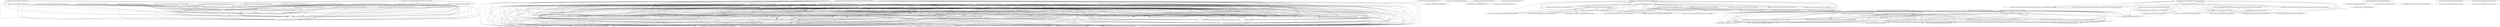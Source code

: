 digraph G {
  "org.apache.commons.lang3.time$FastDateFormat$1#createInstance(java.lang.String,java.util.TimeZone,java.util.Locale)" -> "org.apache.commons.lang3.time$FastDateFormat#<clinit>()";
  "org.apache.commons.lang3.time$FastDateFormat$1#createInstance(java.lang.String,java.util.TimeZone,java.util.Locale)" -> "org.apache.commons.lang3.time$FormatCache#<clinit>()";
  "org.apache.commons.lang3.time$FastDateFormat#<clinit>()" -> "org.apache.commons.lang3.time$FormatCache#<clinit>()";
  "org.apache.commons.lang3.time$FastDateFormat#getDateInstance(int,java.util.Locale)" -> "org.apache.commons.lang3.time$FastDateFormat$1#createInstance(java.lang.String,java.util.TimeZone,java.util.Locale)";
  "org.apache.commons.lang3.time$FastDateFormat#getDateInstance(int,java.util.Locale)" -> "org.apache.commons.lang3.time$FastDateFormat#<clinit>()";
  "org.apache.commons.lang3.time$FastDateFormat#getDateInstance(int,java.util.Locale)" -> "org.apache.commons.lang3.time$FormatCache#getPatternForStyle(java.lang.Integer,java.lang.Integer,java.util.Locale)";
  "org.apache.commons.lang3.time$FastDateFormat#getDateInstance(int,java.util.Locale)" -> "org.apache.commons.lang3.time$FormatCache#<clinit>()";
  "org.apache.commons.lang3.time$FastDateFormat#getDateInstance(int,java.util.Locale)" -> "org.apache.commons.lang3.time$FormatCache#getDateTimeInstance(java.lang.Integer,java.lang.Integer,java.util.TimeZone,java.util.Locale)";
  "org.apache.commons.lang3.time$FastDateFormat#getDateInstance(int,java.util.Locale)" -> "org.apache.commons.lang3.time$FormatCache#getInstance(java.lang.String,java.util.TimeZone,java.util.Locale)";
  "org.apache.commons.lang3.time$FormatCache#getPatternForStyle(java.lang.Integer,java.lang.Integer,java.util.Locale)" -> "org.apache.commons.lang3.time$FormatCache#<clinit>()";
  "org.apache.commons.lang3.time$FormatCache#getDateTimeInstance(java.lang.Integer,java.lang.Integer,java.util.TimeZone,java.util.Locale)" -> "org.apache.commons.lang3.time$FastDateFormat$1#createInstance(java.lang.String,java.util.TimeZone,java.util.Locale)";
  "org.apache.commons.lang3.time$FormatCache#getDateTimeInstance(java.lang.Integer,java.lang.Integer,java.util.TimeZone,java.util.Locale)" -> "org.apache.commons.lang3.time$FastDateFormat#<clinit>()";
  "org.apache.commons.lang3.time$FormatCache#getDateTimeInstance(java.lang.Integer,java.lang.Integer,java.util.TimeZone,java.util.Locale)" -> "org.apache.commons.lang3.time$FormatCache#getPatternForStyle(java.lang.Integer,java.lang.Integer,java.util.Locale)";
  "org.apache.commons.lang3.time$FormatCache#getDateTimeInstance(java.lang.Integer,java.lang.Integer,java.util.TimeZone,java.util.Locale)" -> "org.apache.commons.lang3.time$FormatCache#<clinit>()";
  "org.apache.commons.lang3.time$FormatCache#getDateTimeInstance(java.lang.Integer,java.lang.Integer,java.util.TimeZone,java.util.Locale)" -> "org.apache.commons.lang3.time$FormatCache#getInstance(java.lang.String,java.util.TimeZone,java.util.Locale)";
  "org.apache.commons.lang3.time$FormatCache#getInstance(java.lang.String,java.util.TimeZone,java.util.Locale)" -> "org.apache.commons.lang3.time$FastDateFormat$1#createInstance(java.lang.String,java.util.TimeZone,java.util.Locale)";
  "org.apache.commons.lang3.time$FormatCache#getInstance(java.lang.String,java.util.TimeZone,java.util.Locale)" -> "org.apache.commons.lang3.time$FastDateFormat#<clinit>()";
  "org.apache.commons.lang3.time$FormatCache#getInstance(java.lang.String,java.util.TimeZone,java.util.Locale)" -> "org.apache.commons.lang3.time$FormatCache#<clinit>()";
  "org.apache.commons.lang3.time$FastDateFormat#format(java.util.Date,java.lang.StringBuffer)" -> "org.apache.commons.lang3.time$FastDatePrinter$TwentyFourHourField#appendTo(java.lang.StringBuffer,java.util.Calendar)";
  "org.apache.commons.lang3.time$FastDateFormat#format(java.util.Date,java.lang.StringBuffer)" -> "org.apache.commons.lang3.time$FastDatePrinter#<clinit>()";
  "org.apache.commons.lang3.time$FastDateFormat#format(java.util.Date,java.lang.StringBuffer)" -> "org.apache.commons.lang3.time$FastDatePrinter$TwoDigitNumberField#appendTo(java.lang.StringBuffer,java.util.Calendar)";
  "org.apache.commons.lang3.time$FastDateFormat#format(java.util.Date,java.lang.StringBuffer)" -> "org.apache.commons.lang3.time$FastDatePrinter#applyRules(java.util.Calendar,java.lang.StringBuffer)";
  "org.apache.commons.lang3.time$FastDateFormat#format(java.util.Date,java.lang.StringBuffer)" -> "org.apache.commons.lang3.time$FastDatePrinter$UnpaddedMonthField#appendTo(java.lang.StringBuffer,int)";
  "org.apache.commons.lang3.time$FastDateFormat#format(java.util.Date,java.lang.StringBuffer)" -> "org.apache.commons.lang3.time$FastDatePrinter$TextField#appendTo(java.lang.StringBuffer,java.util.Calendar)";
  "org.apache.commons.lang3.time$FastDateFormat#format(java.util.Date,java.lang.StringBuffer)" -> "org.apache.commons.lang3.time$FastDatePrinter$StringLiteral#appendTo(java.lang.StringBuffer,java.util.Calendar)";
  "org.apache.commons.lang3.time$FastDateFormat#format(java.util.Date,java.lang.StringBuffer)" -> "org.apache.commons.lang3.time$FastDatePrinter#getTimeZoneDisplay(java.util.TimeZone,boolean,int,java.util.Locale)";
  "org.apache.commons.lang3.time$FastDateFormat#format(java.util.Date,java.lang.StringBuffer)" -> "org.apache.commons.lang3.time$FastDatePrinter$TwentyFourHourField#appendTo(java.lang.StringBuffer,int)";
  "org.apache.commons.lang3.time$FastDateFormat#format(java.util.Date,java.lang.StringBuffer)" -> "org.apache.commons.lang3.time$FastDatePrinter$TimeZoneNameRule#appendTo(java.lang.StringBuffer,java.util.Calendar)";
  "org.apache.commons.lang3.time$FastDateFormat#format(java.util.Date,java.lang.StringBuffer)" -> "org.apache.commons.lang3.time$FastDatePrinter$UnpaddedMonthField#appendTo(java.lang.StringBuffer,java.util.Calendar)";
  "org.apache.commons.lang3.time$FastDateFormat#format(java.util.Date,java.lang.StringBuffer)" -> "org.apache.commons.lang3.time$FastDatePrinter$TwelveHourField#appendTo(java.lang.StringBuffer,int)";
  "org.apache.commons.lang3.time$FastDateFormat#format(java.util.Date,java.lang.StringBuffer)" -> "org.apache.commons.lang3.time$FastDatePrinter$UnpaddedNumberField#appendTo(java.lang.StringBuffer,java.util.Calendar)";
  "org.apache.commons.lang3.time$FastDateFormat#format(java.util.Date,java.lang.StringBuffer)" -> "org.apache.commons.lang3.time$FastDatePrinter$TwoDigitMonthField#appendTo(java.lang.StringBuffer,java.util.Calendar)";
  "org.apache.commons.lang3.time$FastDateFormat#format(java.util.Date,java.lang.StringBuffer)" -> "org.apache.commons.lang3.time$FastDatePrinter$TimeZoneNumberRule#appendTo(java.lang.StringBuffer,java.util.Calendar)";
  "org.apache.commons.lang3.time$FastDateFormat#format(java.util.Date,java.lang.StringBuffer)" -> "org.apache.commons.lang3.time$FastDatePrinter$CharacterLiteral#appendTo(java.lang.StringBuffer,java.util.Calendar)";
  "org.apache.commons.lang3.time$FastDateFormat#format(java.util.Date,java.lang.StringBuffer)" -> "org.apache.commons.lang3.time$FastDatePrinter$UnpaddedNumberField#appendTo(java.lang.StringBuffer,int)";
  "org.apache.commons.lang3.time$FastDateFormat#format(java.util.Date,java.lang.StringBuffer)" -> "org.apache.commons.lang3.time$FastDatePrinter$TwoDigitMonthField#appendTo(java.lang.StringBuffer,int)";
  "org.apache.commons.lang3.time$FastDateFormat#format(java.util.Date,java.lang.StringBuffer)" -> "org.apache.commons.lang3.time$FastDatePrinter$TwoDigitYearField#appendTo(java.lang.StringBuffer,java.util.Calendar)";
  "org.apache.commons.lang3.time$FastDateFormat#format(java.util.Date,java.lang.StringBuffer)" -> "org.apache.commons.lang3.time$FastDatePrinter$PaddedNumberField#appendTo(java.lang.StringBuffer,int)";
  "org.apache.commons.lang3.time$FastDateFormat#format(java.util.Date,java.lang.StringBuffer)" -> "org.apache.commons.lang3.time$FastDatePrinter$TwelveHourField#appendTo(java.lang.StringBuffer,java.util.Calendar)";
  "org.apache.commons.lang3.time$FastDateFormat#format(java.util.Date,java.lang.StringBuffer)" -> "org.apache.commons.lang3.time$FastDatePrinter$TwoDigitNumberField#appendTo(java.lang.StringBuffer,int)";
  "org.apache.commons.lang3.time$FastDateFormat#format(java.util.Date,java.lang.StringBuffer)" -> "org.apache.commons.lang3.time$FastDatePrinter$TwoDigitYearField#appendTo(java.lang.StringBuffer,int)";
  "org.apache.commons.lang3.time$FastDateFormat#format(java.util.Date,java.lang.StringBuffer)" -> "org.apache.commons.lang3.time$FastDatePrinter$PaddedNumberField#appendTo(java.lang.StringBuffer,java.util.Calendar)";
  "org.apache.commons.lang3.time$FastDateFormat#format(java.util.Date,java.lang.StringBuffer)" -> "org.apache.commons.lang3.time$FastDatePrinter#format(java.util.Date,java.lang.StringBuffer)";
  "org.apache.commons.lang3.time$FastDatePrinter$TwentyFourHourField#appendTo(java.lang.StringBuffer,java.util.Calendar)" -> "org.apache.commons.lang3.time$FastDatePrinter$UnpaddedMonthField#appendTo(java.lang.StringBuffer,int)";
  "org.apache.commons.lang3.time$FastDatePrinter$TwentyFourHourField#appendTo(java.lang.StringBuffer,java.util.Calendar)" -> "org.apache.commons.lang3.time$FastDatePrinter$TwentyFourHourField#appendTo(java.lang.StringBuffer,int)";
  "org.apache.commons.lang3.time$FastDatePrinter$TwentyFourHourField#appendTo(java.lang.StringBuffer,java.util.Calendar)" -> "org.apache.commons.lang3.time$FastDatePrinter$TwelveHourField#appendTo(java.lang.StringBuffer,int)";
  "org.apache.commons.lang3.time$FastDatePrinter$TwentyFourHourField#appendTo(java.lang.StringBuffer,java.util.Calendar)" -> "org.apache.commons.lang3.time$FastDatePrinter$UnpaddedNumberField#appendTo(java.lang.StringBuffer,int)";
  "org.apache.commons.lang3.time$FastDatePrinter$TwentyFourHourField#appendTo(java.lang.StringBuffer,java.util.Calendar)" -> "org.apache.commons.lang3.time$FastDatePrinter$TwoDigitMonthField#appendTo(java.lang.StringBuffer,int)";
  "org.apache.commons.lang3.time$FastDatePrinter$TwentyFourHourField#appendTo(java.lang.StringBuffer,java.util.Calendar)" -> "org.apache.commons.lang3.time$FastDatePrinter$PaddedNumberField#appendTo(java.lang.StringBuffer,int)";
  "org.apache.commons.lang3.time$FastDatePrinter$TwentyFourHourField#appendTo(java.lang.StringBuffer,java.util.Calendar)" -> "org.apache.commons.lang3.time$FastDatePrinter$TwoDigitNumberField#appendTo(java.lang.StringBuffer,int)";
  "org.apache.commons.lang3.time$FastDatePrinter$TwentyFourHourField#appendTo(java.lang.StringBuffer,java.util.Calendar)" -> "org.apache.commons.lang3.time$FastDatePrinter$TwoDigitYearField#appendTo(java.lang.StringBuffer,int)";
  "org.apache.commons.lang3.time$FastDatePrinter$TwoDigitNumberField#appendTo(java.lang.StringBuffer,java.util.Calendar)" -> "org.apache.commons.lang3.time$FastDatePrinter$TwoDigitNumberField#appendTo(java.lang.StringBuffer,int)";
  "org.apache.commons.lang3.time$FastDatePrinter#applyRules(java.util.Calendar,java.lang.StringBuffer)" -> "org.apache.commons.lang3.time$FastDatePrinter$TwentyFourHourField#appendTo(java.lang.StringBuffer,java.util.Calendar)";
  "org.apache.commons.lang3.time$FastDatePrinter#applyRules(java.util.Calendar,java.lang.StringBuffer)" -> "org.apache.commons.lang3.time$FastDatePrinter#<clinit>()";
  "org.apache.commons.lang3.time$FastDatePrinter#applyRules(java.util.Calendar,java.lang.StringBuffer)" -> "org.apache.commons.lang3.time$FastDatePrinter$TwoDigitNumberField#appendTo(java.lang.StringBuffer,java.util.Calendar)";
  "org.apache.commons.lang3.time$FastDatePrinter#applyRules(java.util.Calendar,java.lang.StringBuffer)" -> "org.apache.commons.lang3.time$FastDatePrinter$UnpaddedMonthField#appendTo(java.lang.StringBuffer,int)";
  "org.apache.commons.lang3.time$FastDatePrinter#applyRules(java.util.Calendar,java.lang.StringBuffer)" -> "org.apache.commons.lang3.time$FastDatePrinter$TextField#appendTo(java.lang.StringBuffer,java.util.Calendar)";
  "org.apache.commons.lang3.time$FastDatePrinter#applyRules(java.util.Calendar,java.lang.StringBuffer)" -> "org.apache.commons.lang3.time$FastDatePrinter$StringLiteral#appendTo(java.lang.StringBuffer,java.util.Calendar)";
  "org.apache.commons.lang3.time$FastDatePrinter#applyRules(java.util.Calendar,java.lang.StringBuffer)" -> "org.apache.commons.lang3.time$FastDatePrinter#getTimeZoneDisplay(java.util.TimeZone,boolean,int,java.util.Locale)";
  "org.apache.commons.lang3.time$FastDatePrinter#applyRules(java.util.Calendar,java.lang.StringBuffer)" -> "org.apache.commons.lang3.time$FastDatePrinter$TwentyFourHourField#appendTo(java.lang.StringBuffer,int)";
  "org.apache.commons.lang3.time$FastDatePrinter#applyRules(java.util.Calendar,java.lang.StringBuffer)" -> "org.apache.commons.lang3.time$FastDatePrinter$TimeZoneNameRule#appendTo(java.lang.StringBuffer,java.util.Calendar)";
  "org.apache.commons.lang3.time$FastDatePrinter#applyRules(java.util.Calendar,java.lang.StringBuffer)" -> "org.apache.commons.lang3.time$FastDatePrinter$UnpaddedMonthField#appendTo(java.lang.StringBuffer,java.util.Calendar)";
  "org.apache.commons.lang3.time$FastDatePrinter#applyRules(java.util.Calendar,java.lang.StringBuffer)" -> "org.apache.commons.lang3.time$FastDatePrinter$TwelveHourField#appendTo(java.lang.StringBuffer,int)";
  "org.apache.commons.lang3.time$FastDatePrinter#applyRules(java.util.Calendar,java.lang.StringBuffer)" -> "org.apache.commons.lang3.time$FastDatePrinter$UnpaddedNumberField#appendTo(java.lang.StringBuffer,java.util.Calendar)";
  "org.apache.commons.lang3.time$FastDatePrinter#applyRules(java.util.Calendar,java.lang.StringBuffer)" -> "org.apache.commons.lang3.time$FastDatePrinter$TwoDigitMonthField#appendTo(java.lang.StringBuffer,java.util.Calendar)";
  "org.apache.commons.lang3.time$FastDatePrinter#applyRules(java.util.Calendar,java.lang.StringBuffer)" -> "org.apache.commons.lang3.time$FastDatePrinter$TimeZoneNumberRule#appendTo(java.lang.StringBuffer,java.util.Calendar)";
  "org.apache.commons.lang3.time$FastDatePrinter#applyRules(java.util.Calendar,java.lang.StringBuffer)" -> "org.apache.commons.lang3.time$FastDatePrinter$CharacterLiteral#appendTo(java.lang.StringBuffer,java.util.Calendar)";
  "org.apache.commons.lang3.time$FastDatePrinter#applyRules(java.util.Calendar,java.lang.StringBuffer)" -> "org.apache.commons.lang3.time$FastDatePrinter$UnpaddedNumberField#appendTo(java.lang.StringBuffer,int)";
  "org.apache.commons.lang3.time$FastDatePrinter#applyRules(java.util.Calendar,java.lang.StringBuffer)" -> "org.apache.commons.lang3.time$FastDatePrinter$TwoDigitMonthField#appendTo(java.lang.StringBuffer,int)";
  "org.apache.commons.lang3.time$FastDatePrinter#applyRules(java.util.Calendar,java.lang.StringBuffer)" -> "org.apache.commons.lang3.time$FastDatePrinter$TwoDigitYearField#appendTo(java.lang.StringBuffer,java.util.Calendar)";
  "org.apache.commons.lang3.time$FastDatePrinter#applyRules(java.util.Calendar,java.lang.StringBuffer)" -> "org.apache.commons.lang3.time$FastDatePrinter$PaddedNumberField#appendTo(java.lang.StringBuffer,int)";
  "org.apache.commons.lang3.time$FastDatePrinter#applyRules(java.util.Calendar,java.lang.StringBuffer)" -> "org.apache.commons.lang3.time$FastDatePrinter$TwelveHourField#appendTo(java.lang.StringBuffer,java.util.Calendar)";
  "org.apache.commons.lang3.time$FastDatePrinter#applyRules(java.util.Calendar,java.lang.StringBuffer)" -> "org.apache.commons.lang3.time$FastDatePrinter$TwoDigitNumberField#appendTo(java.lang.StringBuffer,int)";
  "org.apache.commons.lang3.time$FastDatePrinter#applyRules(java.util.Calendar,java.lang.StringBuffer)" -> "org.apache.commons.lang3.time$FastDatePrinter$TwoDigitYearField#appendTo(java.lang.StringBuffer,int)";
  "org.apache.commons.lang3.time$FastDatePrinter#applyRules(java.util.Calendar,java.lang.StringBuffer)" -> "org.apache.commons.lang3.time$FastDatePrinter$PaddedNumberField#appendTo(java.lang.StringBuffer,java.util.Calendar)";
  "org.apache.commons.lang3.time$FastDatePrinter#getTimeZoneDisplay(java.util.TimeZone,boolean,int,java.util.Locale)" -> "org.apache.commons.lang3.time$FastDatePrinter#<clinit>()";
  "org.apache.commons.lang3.time$FastDatePrinter$TwentyFourHourField#appendTo(java.lang.StringBuffer,int)" -> "org.apache.commons.lang3.time$FastDatePrinter$UnpaddedMonthField#appendTo(java.lang.StringBuffer,int)";
  "org.apache.commons.lang3.time$FastDatePrinter$TwentyFourHourField#appendTo(java.lang.StringBuffer,int)" -> "org.apache.commons.lang3.time$FastDatePrinter$TwelveHourField#appendTo(java.lang.StringBuffer,int)";
  "org.apache.commons.lang3.time$FastDatePrinter$TwentyFourHourField#appendTo(java.lang.StringBuffer,int)" -> "org.apache.commons.lang3.time$FastDatePrinter$UnpaddedNumberField#appendTo(java.lang.StringBuffer,int)";
  "org.apache.commons.lang3.time$FastDatePrinter$TwentyFourHourField#appendTo(java.lang.StringBuffer,int)" -> "org.apache.commons.lang3.time$FastDatePrinter$TwoDigitMonthField#appendTo(java.lang.StringBuffer,int)";
  "org.apache.commons.lang3.time$FastDatePrinter$TwentyFourHourField#appendTo(java.lang.StringBuffer,int)" -> "org.apache.commons.lang3.time$FastDatePrinter$PaddedNumberField#appendTo(java.lang.StringBuffer,int)";
  "org.apache.commons.lang3.time$FastDatePrinter$TwentyFourHourField#appendTo(java.lang.StringBuffer,int)" -> "org.apache.commons.lang3.time$FastDatePrinter$TwoDigitNumberField#appendTo(java.lang.StringBuffer,int)";
  "org.apache.commons.lang3.time$FastDatePrinter$TwentyFourHourField#appendTo(java.lang.StringBuffer,int)" -> "org.apache.commons.lang3.time$FastDatePrinter$TwoDigitYearField#appendTo(java.lang.StringBuffer,int)";
  "org.apache.commons.lang3.time$FastDatePrinter$TimeZoneNameRule#appendTo(java.lang.StringBuffer,java.util.Calendar)" -> "org.apache.commons.lang3.time$FastDatePrinter#<clinit>()";
  "org.apache.commons.lang3.time$FastDatePrinter$TimeZoneNameRule#appendTo(java.lang.StringBuffer,java.util.Calendar)" -> "org.apache.commons.lang3.time$FastDatePrinter#getTimeZoneDisplay(java.util.TimeZone,boolean,int,java.util.Locale)";
  "org.apache.commons.lang3.time$FastDatePrinter$UnpaddedMonthField#appendTo(java.lang.StringBuffer,java.util.Calendar)" -> "org.apache.commons.lang3.time$FastDatePrinter$UnpaddedMonthField#appendTo(java.lang.StringBuffer,int)";
  "org.apache.commons.lang3.time$FastDatePrinter$TwelveHourField#appendTo(java.lang.StringBuffer,int)" -> "org.apache.commons.lang3.time$FastDatePrinter$UnpaddedMonthField#appendTo(java.lang.StringBuffer,int)";
  "org.apache.commons.lang3.time$FastDatePrinter$TwelveHourField#appendTo(java.lang.StringBuffer,int)" -> "org.apache.commons.lang3.time$FastDatePrinter$TwentyFourHourField#appendTo(java.lang.StringBuffer,int)";
  "org.apache.commons.lang3.time$FastDatePrinter$TwelveHourField#appendTo(java.lang.StringBuffer,int)" -> "org.apache.commons.lang3.time$FastDatePrinter$UnpaddedNumberField#appendTo(java.lang.StringBuffer,int)";
  "org.apache.commons.lang3.time$FastDatePrinter$TwelveHourField#appendTo(java.lang.StringBuffer,int)" -> "org.apache.commons.lang3.time$FastDatePrinter$TwoDigitMonthField#appendTo(java.lang.StringBuffer,int)";
  "org.apache.commons.lang3.time$FastDatePrinter$TwelveHourField#appendTo(java.lang.StringBuffer,int)" -> "org.apache.commons.lang3.time$FastDatePrinter$PaddedNumberField#appendTo(java.lang.StringBuffer,int)";
  "org.apache.commons.lang3.time$FastDatePrinter$TwelveHourField#appendTo(java.lang.StringBuffer,int)" -> "org.apache.commons.lang3.time$FastDatePrinter$TwoDigitNumberField#appendTo(java.lang.StringBuffer,int)";
  "org.apache.commons.lang3.time$FastDatePrinter$TwelveHourField#appendTo(java.lang.StringBuffer,int)" -> "org.apache.commons.lang3.time$FastDatePrinter$TwoDigitYearField#appendTo(java.lang.StringBuffer,int)";
  "org.apache.commons.lang3.time$FastDatePrinter$UnpaddedNumberField#appendTo(java.lang.StringBuffer,java.util.Calendar)" -> "org.apache.commons.lang3.time$FastDatePrinter$UnpaddedNumberField#appendTo(java.lang.StringBuffer,int)";
  "org.apache.commons.lang3.time$FastDatePrinter$TwoDigitMonthField#appendTo(java.lang.StringBuffer,java.util.Calendar)" -> "org.apache.commons.lang3.time$FastDatePrinter$TwoDigitMonthField#appendTo(java.lang.StringBuffer,int)";
  "org.apache.commons.lang3.time$FastDatePrinter$TwoDigitYearField#appendTo(java.lang.StringBuffer,java.util.Calendar)" -> "org.apache.commons.lang3.time$FastDatePrinter$TwoDigitYearField#appendTo(java.lang.StringBuffer,int)";
  "org.apache.commons.lang3.time$FastDatePrinter$TwelveHourField#appendTo(java.lang.StringBuffer,java.util.Calendar)" -> "org.apache.commons.lang3.time$FastDatePrinter$UnpaddedMonthField#appendTo(java.lang.StringBuffer,int)";
  "org.apache.commons.lang3.time$FastDatePrinter$TwelveHourField#appendTo(java.lang.StringBuffer,java.util.Calendar)" -> "org.apache.commons.lang3.time$FastDatePrinter$TwentyFourHourField#appendTo(java.lang.StringBuffer,int)";
  "org.apache.commons.lang3.time$FastDatePrinter$TwelveHourField#appendTo(java.lang.StringBuffer,java.util.Calendar)" -> "org.apache.commons.lang3.time$FastDatePrinter$TwelveHourField#appendTo(java.lang.StringBuffer,int)";
  "org.apache.commons.lang3.time$FastDatePrinter$TwelveHourField#appendTo(java.lang.StringBuffer,java.util.Calendar)" -> "org.apache.commons.lang3.time$FastDatePrinter$UnpaddedNumberField#appendTo(java.lang.StringBuffer,int)";
  "org.apache.commons.lang3.time$FastDatePrinter$TwelveHourField#appendTo(java.lang.StringBuffer,java.util.Calendar)" -> "org.apache.commons.lang3.time$FastDatePrinter$TwoDigitMonthField#appendTo(java.lang.StringBuffer,int)";
  "org.apache.commons.lang3.time$FastDatePrinter$TwelveHourField#appendTo(java.lang.StringBuffer,java.util.Calendar)" -> "org.apache.commons.lang3.time$FastDatePrinter$PaddedNumberField#appendTo(java.lang.StringBuffer,int)";
  "org.apache.commons.lang3.time$FastDatePrinter$TwelveHourField#appendTo(java.lang.StringBuffer,java.util.Calendar)" -> "org.apache.commons.lang3.time$FastDatePrinter$TwoDigitNumberField#appendTo(java.lang.StringBuffer,int)";
  "org.apache.commons.lang3.time$FastDatePrinter$TwelveHourField#appendTo(java.lang.StringBuffer,java.util.Calendar)" -> "org.apache.commons.lang3.time$FastDatePrinter$TwoDigitYearField#appendTo(java.lang.StringBuffer,int)";
  "org.apache.commons.lang3.time$FastDatePrinter$PaddedNumberField#appendTo(java.lang.StringBuffer,java.util.Calendar)" -> "org.apache.commons.lang3.time$FastDatePrinter$PaddedNumberField#appendTo(java.lang.StringBuffer,int)";
  "org.apache.commons.lang3.time$FastDatePrinter#format(java.util.Date,java.lang.StringBuffer)" -> "org.apache.commons.lang3.time$FastDatePrinter$TwentyFourHourField#appendTo(java.lang.StringBuffer,java.util.Calendar)";
  "org.apache.commons.lang3.time$FastDatePrinter#format(java.util.Date,java.lang.StringBuffer)" -> "org.apache.commons.lang3.time$FastDatePrinter#<clinit>()";
  "org.apache.commons.lang3.time$FastDatePrinter#format(java.util.Date,java.lang.StringBuffer)" -> "org.apache.commons.lang3.time$FastDatePrinter$TwoDigitNumberField#appendTo(java.lang.StringBuffer,java.util.Calendar)";
  "org.apache.commons.lang3.time$FastDatePrinter#format(java.util.Date,java.lang.StringBuffer)" -> "org.apache.commons.lang3.time$FastDatePrinter#applyRules(java.util.Calendar,java.lang.StringBuffer)";
  "org.apache.commons.lang3.time$FastDatePrinter#format(java.util.Date,java.lang.StringBuffer)" -> "org.apache.commons.lang3.time$FastDatePrinter$UnpaddedMonthField#appendTo(java.lang.StringBuffer,int)";
  "org.apache.commons.lang3.time$FastDatePrinter#format(java.util.Date,java.lang.StringBuffer)" -> "org.apache.commons.lang3.time$FastDatePrinter$TextField#appendTo(java.lang.StringBuffer,java.util.Calendar)";
  "org.apache.commons.lang3.time$FastDatePrinter#format(java.util.Date,java.lang.StringBuffer)" -> "org.apache.commons.lang3.time$FastDatePrinter$StringLiteral#appendTo(java.lang.StringBuffer,java.util.Calendar)";
  "org.apache.commons.lang3.time$FastDatePrinter#format(java.util.Date,java.lang.StringBuffer)" -> "org.apache.commons.lang3.time$FastDatePrinter#getTimeZoneDisplay(java.util.TimeZone,boolean,int,java.util.Locale)";
  "org.apache.commons.lang3.time$FastDatePrinter#format(java.util.Date,java.lang.StringBuffer)" -> "org.apache.commons.lang3.time$FastDatePrinter$TwentyFourHourField#appendTo(java.lang.StringBuffer,int)";
  "org.apache.commons.lang3.time$FastDatePrinter#format(java.util.Date,java.lang.StringBuffer)" -> "org.apache.commons.lang3.time$FastDatePrinter$TimeZoneNameRule#appendTo(java.lang.StringBuffer,java.util.Calendar)";
  "org.apache.commons.lang3.time$FastDatePrinter#format(java.util.Date,java.lang.StringBuffer)" -> "org.apache.commons.lang3.time$FastDatePrinter$UnpaddedMonthField#appendTo(java.lang.StringBuffer,java.util.Calendar)";
  "org.apache.commons.lang3.time$FastDatePrinter#format(java.util.Date,java.lang.StringBuffer)" -> "org.apache.commons.lang3.time$FastDatePrinter$TwelveHourField#appendTo(java.lang.StringBuffer,int)";
  "org.apache.commons.lang3.time$FastDatePrinter#format(java.util.Date,java.lang.StringBuffer)" -> "org.apache.commons.lang3.time$FastDatePrinter$UnpaddedNumberField#appendTo(java.lang.StringBuffer,java.util.Calendar)";
  "org.apache.commons.lang3.time$FastDatePrinter#format(java.util.Date,java.lang.StringBuffer)" -> "org.apache.commons.lang3.time$FastDatePrinter$TwoDigitMonthField#appendTo(java.lang.StringBuffer,java.util.Calendar)";
  "org.apache.commons.lang3.time$FastDatePrinter#format(java.util.Date,java.lang.StringBuffer)" -> "org.apache.commons.lang3.time$FastDatePrinter$TimeZoneNumberRule#appendTo(java.lang.StringBuffer,java.util.Calendar)";
  "org.apache.commons.lang3.time$FastDatePrinter#format(java.util.Date,java.lang.StringBuffer)" -> "org.apache.commons.lang3.time$FastDatePrinter$CharacterLiteral#appendTo(java.lang.StringBuffer,java.util.Calendar)";
  "org.apache.commons.lang3.time$FastDatePrinter#format(java.util.Date,java.lang.StringBuffer)" -> "org.apache.commons.lang3.time$FastDatePrinter$UnpaddedNumberField#appendTo(java.lang.StringBuffer,int)";
  "org.apache.commons.lang3.time$FastDatePrinter#format(java.util.Date,java.lang.StringBuffer)" -> "org.apache.commons.lang3.time$FastDatePrinter$TwoDigitMonthField#appendTo(java.lang.StringBuffer,int)";
  "org.apache.commons.lang3.time$FastDatePrinter#format(java.util.Date,java.lang.StringBuffer)" -> "org.apache.commons.lang3.time$FastDatePrinter$TwoDigitYearField#appendTo(java.lang.StringBuffer,java.util.Calendar)";
  "org.apache.commons.lang3.time$FastDatePrinter#format(java.util.Date,java.lang.StringBuffer)" -> "org.apache.commons.lang3.time$FastDatePrinter$PaddedNumberField#appendTo(java.lang.StringBuffer,int)";
  "org.apache.commons.lang3.time$FastDatePrinter#format(java.util.Date,java.lang.StringBuffer)" -> "org.apache.commons.lang3.time$FastDatePrinter$TwelveHourField#appendTo(java.lang.StringBuffer,java.util.Calendar)";
  "org.apache.commons.lang3.time$FastDatePrinter#format(java.util.Date,java.lang.StringBuffer)" -> "org.apache.commons.lang3.time$FastDatePrinter$TwoDigitNumberField#appendTo(java.lang.StringBuffer,int)";
  "org.apache.commons.lang3.time$FastDatePrinter#format(java.util.Date,java.lang.StringBuffer)" -> "org.apache.commons.lang3.time$FastDatePrinter$TwoDigitYearField#appendTo(java.lang.StringBuffer,int)";
  "org.apache.commons.lang3.time$FastDatePrinter#format(java.util.Date,java.lang.StringBuffer)" -> "org.apache.commons.lang3.time$FastDatePrinter$PaddedNumberField#appendTo(java.lang.StringBuffer,java.util.Calendar)";
  "org.apache.commons.lang3.time$FastDateFormat#getTimeZone()" -> "org.apache.commons.lang3.time$FastDatePrinter#getTimeZone()";
  "org.apache.commons.lang3.time$FormatCache#getInstance()" -> "org.apache.commons.lang3.time$FastDateFormat$1#createInstance(java.lang.String,java.util.TimeZone,java.util.Locale)";
  "org.apache.commons.lang3.time$FormatCache#getInstance()" -> "org.apache.commons.lang3.time$FastDateFormat#<clinit>()";
  "org.apache.commons.lang3.time$FormatCache#getInstance()" -> "org.apache.commons.lang3.time$FormatCache#getPatternForStyle(java.lang.Integer,java.lang.Integer,java.util.Locale)";
  "org.apache.commons.lang3.time$FormatCache#getInstance()" -> "org.apache.commons.lang3.time$FormatCache#<clinit>()";
  "org.apache.commons.lang3.time$FormatCache#getInstance()" -> "org.apache.commons.lang3.time$FormatCache#getDateTimeInstance(java.lang.Integer,java.lang.Integer,java.util.TimeZone,java.util.Locale)";
  "org.apache.commons.lang3.time$FormatCache#getInstance()" -> "org.apache.commons.lang3.time$FormatCache#getInstance(java.lang.String,java.util.TimeZone,java.util.Locale)";
  "org.apache.commons.lang3.time$FastDateFormat#format(java.util.Calendar)" -> "org.apache.commons.lang3.time$FastDatePrinter$TwentyFourHourField#appendTo(java.lang.StringBuffer,java.util.Calendar)";
  "org.apache.commons.lang3.time$FastDateFormat#format(java.util.Calendar)" -> "org.apache.commons.lang3.time$FastDatePrinter#<clinit>()";
  "org.apache.commons.lang3.time$FastDateFormat#format(java.util.Calendar)" -> "org.apache.commons.lang3.time$FastDatePrinter$TwoDigitNumberField#appendTo(java.lang.StringBuffer,java.util.Calendar)";
  "org.apache.commons.lang3.time$FastDateFormat#format(java.util.Calendar)" -> "org.apache.commons.lang3.time$FastDatePrinter#applyRules(java.util.Calendar,java.lang.StringBuffer)";
  "org.apache.commons.lang3.time$FastDateFormat#format(java.util.Calendar)" -> "org.apache.commons.lang3.time$FastDatePrinter$UnpaddedMonthField#appendTo(java.lang.StringBuffer,int)";
  "org.apache.commons.lang3.time$FastDateFormat#format(java.util.Calendar)" -> "org.apache.commons.lang3.time$FastDatePrinter$TextField#appendTo(java.lang.StringBuffer,java.util.Calendar)";
  "org.apache.commons.lang3.time$FastDateFormat#format(java.util.Calendar)" -> "org.apache.commons.lang3.time$FastDatePrinter$StringLiteral#appendTo(java.lang.StringBuffer,java.util.Calendar)";
  "org.apache.commons.lang3.time$FastDateFormat#format(java.util.Calendar)" -> "org.apache.commons.lang3.time$FastDatePrinter#getTimeZoneDisplay(java.util.TimeZone,boolean,int,java.util.Locale)";
  "org.apache.commons.lang3.time$FastDateFormat#format(java.util.Calendar)" -> "org.apache.commons.lang3.time$FastDatePrinter$TwentyFourHourField#appendTo(java.lang.StringBuffer,int)";
  "org.apache.commons.lang3.time$FastDateFormat#format(java.util.Calendar)" -> "org.apache.commons.lang3.time$FastDatePrinter$TimeZoneNameRule#appendTo(java.lang.StringBuffer,java.util.Calendar)";
  "org.apache.commons.lang3.time$FastDateFormat#format(java.util.Calendar)" -> "org.apache.commons.lang3.time$FastDatePrinter#format(java.util.Calendar,java.lang.StringBuffer)";
  "org.apache.commons.lang3.time$FastDateFormat#format(java.util.Calendar)" -> "org.apache.commons.lang3.time$FastDatePrinter$UnpaddedMonthField#appendTo(java.lang.StringBuffer,java.util.Calendar)";
  "org.apache.commons.lang3.time$FastDateFormat#format(java.util.Calendar)" -> "org.apache.commons.lang3.time$FastDatePrinter$TwelveHourField#appendTo(java.lang.StringBuffer,int)";
  "org.apache.commons.lang3.time$FastDateFormat#format(java.util.Calendar)" -> "org.apache.commons.lang3.time$FastDatePrinter$UnpaddedNumberField#appendTo(java.lang.StringBuffer,java.util.Calendar)";
  "org.apache.commons.lang3.time$FastDateFormat#format(java.util.Calendar)" -> "org.apache.commons.lang3.time$FastDatePrinter$TwoDigitMonthField#appendTo(java.lang.StringBuffer,java.util.Calendar)";
  "org.apache.commons.lang3.time$FastDateFormat#format(java.util.Calendar)" -> "org.apache.commons.lang3.time$FastDatePrinter$TimeZoneNumberRule#appendTo(java.lang.StringBuffer,java.util.Calendar)";
  "org.apache.commons.lang3.time$FastDateFormat#format(java.util.Calendar)" -> "org.apache.commons.lang3.time$FastDatePrinter$CharacterLiteral#appendTo(java.lang.StringBuffer,java.util.Calendar)";
  "org.apache.commons.lang3.time$FastDateFormat#format(java.util.Calendar)" -> "org.apache.commons.lang3.time$FastDatePrinter$UnpaddedNumberField#appendTo(java.lang.StringBuffer,int)";
  "org.apache.commons.lang3.time$FastDateFormat#format(java.util.Calendar)" -> "org.apache.commons.lang3.time$FastDatePrinter$TwoDigitMonthField#appendTo(java.lang.StringBuffer,int)";
  "org.apache.commons.lang3.time$FastDateFormat#format(java.util.Calendar)" -> "org.apache.commons.lang3.time$FastDatePrinter$TwoDigitYearField#appendTo(java.lang.StringBuffer,java.util.Calendar)";
  "org.apache.commons.lang3.time$FastDateFormat#format(java.util.Calendar)" -> "org.apache.commons.lang3.time$FastDatePrinter$PaddedNumberField#appendTo(java.lang.StringBuffer,int)";
  "org.apache.commons.lang3.time$FastDateFormat#format(java.util.Calendar)" -> "org.apache.commons.lang3.time$FastDatePrinter$TwelveHourField#appendTo(java.lang.StringBuffer,java.util.Calendar)";
  "org.apache.commons.lang3.time$FastDateFormat#format(java.util.Calendar)" -> "org.apache.commons.lang3.time$FastDatePrinter$TwoDigitNumberField#appendTo(java.lang.StringBuffer,int)";
  "org.apache.commons.lang3.time$FastDateFormat#format(java.util.Calendar)" -> "org.apache.commons.lang3.time$FastDatePrinter$TwoDigitYearField#appendTo(java.lang.StringBuffer,int)";
  "org.apache.commons.lang3.time$FastDateFormat#format(java.util.Calendar)" -> "org.apache.commons.lang3.time$FastDatePrinter#format(java.util.Calendar)";
  "org.apache.commons.lang3.time$FastDateFormat#format(java.util.Calendar)" -> "org.apache.commons.lang3.time$FastDatePrinter$PaddedNumberField#appendTo(java.lang.StringBuffer,java.util.Calendar)";
  "org.apache.commons.lang3.time$FastDatePrinter#format(java.util.Calendar,java.lang.StringBuffer)" -> "org.apache.commons.lang3.time$FastDatePrinter$TwentyFourHourField#appendTo(java.lang.StringBuffer,java.util.Calendar)";
  "org.apache.commons.lang3.time$FastDatePrinter#format(java.util.Calendar,java.lang.StringBuffer)" -> "org.apache.commons.lang3.time$FastDatePrinter#<clinit>()";
  "org.apache.commons.lang3.time$FastDatePrinter#format(java.util.Calendar,java.lang.StringBuffer)" -> "org.apache.commons.lang3.time$FastDatePrinter$TwoDigitNumberField#appendTo(java.lang.StringBuffer,java.util.Calendar)";
  "org.apache.commons.lang3.time$FastDatePrinter#format(java.util.Calendar,java.lang.StringBuffer)" -> "org.apache.commons.lang3.time$FastDatePrinter#applyRules(java.util.Calendar,java.lang.StringBuffer)";
  "org.apache.commons.lang3.time$FastDatePrinter#format(java.util.Calendar,java.lang.StringBuffer)" -> "org.apache.commons.lang3.time$FastDatePrinter$UnpaddedMonthField#appendTo(java.lang.StringBuffer,int)";
  "org.apache.commons.lang3.time$FastDatePrinter#format(java.util.Calendar,java.lang.StringBuffer)" -> "org.apache.commons.lang3.time$FastDatePrinter$TextField#appendTo(java.lang.StringBuffer,java.util.Calendar)";
  "org.apache.commons.lang3.time$FastDatePrinter#format(java.util.Calendar,java.lang.StringBuffer)" -> "org.apache.commons.lang3.time$FastDatePrinter$StringLiteral#appendTo(java.lang.StringBuffer,java.util.Calendar)";
  "org.apache.commons.lang3.time$FastDatePrinter#format(java.util.Calendar,java.lang.StringBuffer)" -> "org.apache.commons.lang3.time$FastDatePrinter#getTimeZoneDisplay(java.util.TimeZone,boolean,int,java.util.Locale)";
  "org.apache.commons.lang3.time$FastDatePrinter#format(java.util.Calendar,java.lang.StringBuffer)" -> "org.apache.commons.lang3.time$FastDatePrinter$TwentyFourHourField#appendTo(java.lang.StringBuffer,int)";
  "org.apache.commons.lang3.time$FastDatePrinter#format(java.util.Calendar,java.lang.StringBuffer)" -> "org.apache.commons.lang3.time$FastDatePrinter$TimeZoneNameRule#appendTo(java.lang.StringBuffer,java.util.Calendar)";
  "org.apache.commons.lang3.time$FastDatePrinter#format(java.util.Calendar,java.lang.StringBuffer)" -> "org.apache.commons.lang3.time$FastDatePrinter$UnpaddedMonthField#appendTo(java.lang.StringBuffer,java.util.Calendar)";
  "org.apache.commons.lang3.time$FastDatePrinter#format(java.util.Calendar,java.lang.StringBuffer)" -> "org.apache.commons.lang3.time$FastDatePrinter$TwelveHourField#appendTo(java.lang.StringBuffer,int)";
  "org.apache.commons.lang3.time$FastDatePrinter#format(java.util.Calendar,java.lang.StringBuffer)" -> "org.apache.commons.lang3.time$FastDatePrinter$UnpaddedNumberField#appendTo(java.lang.StringBuffer,java.util.Calendar)";
  "org.apache.commons.lang3.time$FastDatePrinter#format(java.util.Calendar,java.lang.StringBuffer)" -> "org.apache.commons.lang3.time$FastDatePrinter$TwoDigitMonthField#appendTo(java.lang.StringBuffer,java.util.Calendar)";
  "org.apache.commons.lang3.time$FastDatePrinter#format(java.util.Calendar,java.lang.StringBuffer)" -> "org.apache.commons.lang3.time$FastDatePrinter$TimeZoneNumberRule#appendTo(java.lang.StringBuffer,java.util.Calendar)";
  "org.apache.commons.lang3.time$FastDatePrinter#format(java.util.Calendar,java.lang.StringBuffer)" -> "org.apache.commons.lang3.time$FastDatePrinter$CharacterLiteral#appendTo(java.lang.StringBuffer,java.util.Calendar)";
  "org.apache.commons.lang3.time$FastDatePrinter#format(java.util.Calendar,java.lang.StringBuffer)" -> "org.apache.commons.lang3.time$FastDatePrinter$UnpaddedNumberField#appendTo(java.lang.StringBuffer,int)";
  "org.apache.commons.lang3.time$FastDatePrinter#format(java.util.Calendar,java.lang.StringBuffer)" -> "org.apache.commons.lang3.time$FastDatePrinter$TwoDigitMonthField#appendTo(java.lang.StringBuffer,int)";
  "org.apache.commons.lang3.time$FastDatePrinter#format(java.util.Calendar,java.lang.StringBuffer)" -> "org.apache.commons.lang3.time$FastDatePrinter$TwoDigitYearField#appendTo(java.lang.StringBuffer,java.util.Calendar)";
  "org.apache.commons.lang3.time$FastDatePrinter#format(java.util.Calendar,java.lang.StringBuffer)" -> "org.apache.commons.lang3.time$FastDatePrinter$PaddedNumberField#appendTo(java.lang.StringBuffer,int)";
  "org.apache.commons.lang3.time$FastDatePrinter#format(java.util.Calendar,java.lang.StringBuffer)" -> "org.apache.commons.lang3.time$FastDatePrinter$TwelveHourField#appendTo(java.lang.StringBuffer,java.util.Calendar)";
  "org.apache.commons.lang3.time$FastDatePrinter#format(java.util.Calendar,java.lang.StringBuffer)" -> "org.apache.commons.lang3.time$FastDatePrinter$TwoDigitNumberField#appendTo(java.lang.StringBuffer,int)";
  "org.apache.commons.lang3.time$FastDatePrinter#format(java.util.Calendar,java.lang.StringBuffer)" -> "org.apache.commons.lang3.time$FastDatePrinter$TwoDigitYearField#appendTo(java.lang.StringBuffer,int)";
  "org.apache.commons.lang3.time$FastDatePrinter#format(java.util.Calendar,java.lang.StringBuffer)" -> "org.apache.commons.lang3.time$FastDatePrinter$PaddedNumberField#appendTo(java.lang.StringBuffer,java.util.Calendar)";
  "org.apache.commons.lang3.time$FastDatePrinter#format(java.util.Calendar)" -> "org.apache.commons.lang3.time$FastDatePrinter$TwentyFourHourField#appendTo(java.lang.StringBuffer,java.util.Calendar)";
  "org.apache.commons.lang3.time$FastDatePrinter#format(java.util.Calendar)" -> "org.apache.commons.lang3.time$FastDatePrinter#<clinit>()";
  "org.apache.commons.lang3.time$FastDatePrinter#format(java.util.Calendar)" -> "org.apache.commons.lang3.time$FastDatePrinter$TwoDigitNumberField#appendTo(java.lang.StringBuffer,java.util.Calendar)";
  "org.apache.commons.lang3.time$FastDatePrinter#format(java.util.Calendar)" -> "org.apache.commons.lang3.time$FastDatePrinter#applyRules(java.util.Calendar,java.lang.StringBuffer)";
  "org.apache.commons.lang3.time$FastDatePrinter#format(java.util.Calendar)" -> "org.apache.commons.lang3.time$FastDatePrinter$UnpaddedMonthField#appendTo(java.lang.StringBuffer,int)";
  "org.apache.commons.lang3.time$FastDatePrinter#format(java.util.Calendar)" -> "org.apache.commons.lang3.time$FastDatePrinter$TextField#appendTo(java.lang.StringBuffer,java.util.Calendar)";
  "org.apache.commons.lang3.time$FastDatePrinter#format(java.util.Calendar)" -> "org.apache.commons.lang3.time$FastDatePrinter$StringLiteral#appendTo(java.lang.StringBuffer,java.util.Calendar)";
  "org.apache.commons.lang3.time$FastDatePrinter#format(java.util.Calendar)" -> "org.apache.commons.lang3.time$FastDatePrinter#getTimeZoneDisplay(java.util.TimeZone,boolean,int,java.util.Locale)";
  "org.apache.commons.lang3.time$FastDatePrinter#format(java.util.Calendar)" -> "org.apache.commons.lang3.time$FastDatePrinter$TwentyFourHourField#appendTo(java.lang.StringBuffer,int)";
  "org.apache.commons.lang3.time$FastDatePrinter#format(java.util.Calendar)" -> "org.apache.commons.lang3.time$FastDatePrinter$TimeZoneNameRule#appendTo(java.lang.StringBuffer,java.util.Calendar)";
  "org.apache.commons.lang3.time$FastDatePrinter#format(java.util.Calendar)" -> "org.apache.commons.lang3.time$FastDatePrinter#format(java.util.Calendar,java.lang.StringBuffer)";
  "org.apache.commons.lang3.time$FastDatePrinter#format(java.util.Calendar)" -> "org.apache.commons.lang3.time$FastDatePrinter$UnpaddedMonthField#appendTo(java.lang.StringBuffer,java.util.Calendar)";
  "org.apache.commons.lang3.time$FastDatePrinter#format(java.util.Calendar)" -> "org.apache.commons.lang3.time$FastDatePrinter$TwelveHourField#appendTo(java.lang.StringBuffer,int)";
  "org.apache.commons.lang3.time$FastDatePrinter#format(java.util.Calendar)" -> "org.apache.commons.lang3.time$FastDatePrinter$UnpaddedNumberField#appendTo(java.lang.StringBuffer,java.util.Calendar)";
  "org.apache.commons.lang3.time$FastDatePrinter#format(java.util.Calendar)" -> "org.apache.commons.lang3.time$FastDatePrinter$TwoDigitMonthField#appendTo(java.lang.StringBuffer,java.util.Calendar)";
  "org.apache.commons.lang3.time$FastDatePrinter#format(java.util.Calendar)" -> "org.apache.commons.lang3.time$FastDatePrinter$TimeZoneNumberRule#appendTo(java.lang.StringBuffer,java.util.Calendar)";
  "org.apache.commons.lang3.time$FastDatePrinter#format(java.util.Calendar)" -> "org.apache.commons.lang3.time$FastDatePrinter$CharacterLiteral#appendTo(java.lang.StringBuffer,java.util.Calendar)";
  "org.apache.commons.lang3.time$FastDatePrinter#format(java.util.Calendar)" -> "org.apache.commons.lang3.time$FastDatePrinter$UnpaddedNumberField#appendTo(java.lang.StringBuffer,int)";
  "org.apache.commons.lang3.time$FastDatePrinter#format(java.util.Calendar)" -> "org.apache.commons.lang3.time$FastDatePrinter$TwoDigitMonthField#appendTo(java.lang.StringBuffer,int)";
  "org.apache.commons.lang3.time$FastDatePrinter#format(java.util.Calendar)" -> "org.apache.commons.lang3.time$FastDatePrinter$TwoDigitYearField#appendTo(java.lang.StringBuffer,java.util.Calendar)";
  "org.apache.commons.lang3.time$FastDatePrinter#format(java.util.Calendar)" -> "org.apache.commons.lang3.time$FastDatePrinter$PaddedNumberField#appendTo(java.lang.StringBuffer,int)";
  "org.apache.commons.lang3.time$FastDatePrinter#format(java.util.Calendar)" -> "org.apache.commons.lang3.time$FastDatePrinter$TwelveHourField#appendTo(java.lang.StringBuffer,java.util.Calendar)";
  "org.apache.commons.lang3.time$FastDatePrinter#format(java.util.Calendar)" -> "org.apache.commons.lang3.time$FastDatePrinter$TwoDigitNumberField#appendTo(java.lang.StringBuffer,int)";
  "org.apache.commons.lang3.time$FastDatePrinter#format(java.util.Calendar)" -> "org.apache.commons.lang3.time$FastDatePrinter$TwoDigitYearField#appendTo(java.lang.StringBuffer,int)";
  "org.apache.commons.lang3.time$FastDatePrinter#format(java.util.Calendar)" -> "org.apache.commons.lang3.time$FastDatePrinter$PaddedNumberField#appendTo(java.lang.StringBuffer,java.util.Calendar)";
  "org.apache.commons.lang3.time$FastDatePrinter#readObject(java.io.ObjectInputStream)" -> "org.apache.commons.lang3.time$FastDatePrinter$TimeZoneNumberRule#<clinit>()";
  "org.apache.commons.lang3.time$FastDatePrinter#readObject(java.io.ObjectInputStream)" -> "org.apache.commons.lang3.time$FastDatePrinter$TextField#estimateLength()";
  "org.apache.commons.lang3.time$FastDatePrinter#readObject(java.io.ObjectInputStream)" -> "org.apache.commons.lang3.time$FastDatePrinter$TwelveHourField#estimateLength()";
  "org.apache.commons.lang3.time$FastDatePrinter#readObject(java.io.ObjectInputStream)" -> "org.apache.commons.lang3.time$FastDatePrinter$TimeZoneNameRule#estimateLength()";
  "org.apache.commons.lang3.time$FastDatePrinter#readObject(java.io.ObjectInputStream)" -> "org.apache.commons.lang3.time$FastDatePrinter$UnpaddedMonthField#estimateLength()";
  "org.apache.commons.lang3.time$FastDatePrinter#readObject(java.io.ObjectInputStream)" -> "org.apache.commons.lang3.time$FastDatePrinter$TimeZoneNumberRule#estimateLength()";
  "org.apache.commons.lang3.time$FastDatePrinter#readObject(java.io.ObjectInputStream)" -> "org.apache.commons.lang3.time$FastDatePrinter$TwoDigitYearField#<clinit>()";
  "org.apache.commons.lang3.time$FastDatePrinter#readObject(java.io.ObjectInputStream)" -> "org.apache.commons.lang3.time$FastDatePrinter#parseToken(java.lang.String,int[])";
  "org.apache.commons.lang3.time$FastDatePrinter#readObject(java.io.ObjectInputStream)" -> "org.apache.commons.lang3.time$FastDatePrinter$TwoDigitYearField#estimateLength()";
  "org.apache.commons.lang3.time$FastDatePrinter#readObject(java.io.ObjectInputStream)" -> "org.apache.commons.lang3.time$FastDatePrinter#selectNumberRule(int,int)";
  "org.apache.commons.lang3.time$FastDatePrinter#readObject(java.io.ObjectInputStream)" -> "org.apache.commons.lang3.time$FastDatePrinter#init()";
  "org.apache.commons.lang3.time$FastDatePrinter#readObject(java.io.ObjectInputStream)" -> "org.apache.commons.lang3.time$FastDatePrinter$CharacterLiteral#estimateLength()";
  "org.apache.commons.lang3.time$FastDatePrinter#readObject(java.io.ObjectInputStream)" -> "org.apache.commons.lang3.time$FastDatePrinter$PaddedNumberField#estimateLength()";
  "org.apache.commons.lang3.time$FastDatePrinter#readObject(java.io.ObjectInputStream)" -> "org.apache.commons.lang3.time$FastDatePrinter$TwentyFourHourField#estimateLength()";
  "org.apache.commons.lang3.time$FastDatePrinter#readObject(java.io.ObjectInputStream)" -> "org.apache.commons.lang3.time$FastDatePrinter$TwoDigitMonthField#<clinit>()";
  "org.apache.commons.lang3.time$FastDatePrinter#readObject(java.io.ObjectInputStream)" -> "org.apache.commons.lang3.time$FastDatePrinter#parsePattern()";
  "org.apache.commons.lang3.time$FastDatePrinter#readObject(java.io.ObjectInputStream)" -> "org.apache.commons.lang3.time$FastDatePrinter$StringLiteral#estimateLength()";
  "org.apache.commons.lang3.time$FastDatePrinter#readObject(java.io.ObjectInputStream)" -> "org.apache.commons.lang3.time$FastDatePrinter$TwoDigitNumberField#estimateLength()";
  "org.apache.commons.lang3.time$FastDatePrinter#readObject(java.io.ObjectInputStream)" -> "org.apache.commons.lang3.time$FastDatePrinter$TwoDigitMonthField#estimateLength()";
  "org.apache.commons.lang3.time$FastDatePrinter#readObject(java.io.ObjectInputStream)" -> "org.apache.commons.lang3.time$FastDatePrinter$UnpaddedNumberField#estimateLength()";
  "org.apache.commons.lang3.time$FastDatePrinter#readObject(java.io.ObjectInputStream)" -> "org.apache.commons.lang3.time$FastDatePrinter$UnpaddedMonthField#<clinit>()";
  "org.apache.commons.lang3.time$FastDatePrinter$TwelveHourField#estimateLength()" -> "org.apache.commons.lang3.time$FastDatePrinter$UnpaddedMonthField#estimateLength()";
  "org.apache.commons.lang3.time$FastDatePrinter$TwelveHourField#estimateLength()" -> "org.apache.commons.lang3.time$FastDatePrinter$TwoDigitYearField#estimateLength()";
  "org.apache.commons.lang3.time$FastDatePrinter$TwelveHourField#estimateLength()" -> "org.apache.commons.lang3.time$FastDatePrinter$PaddedNumberField#estimateLength()";
  "org.apache.commons.lang3.time$FastDatePrinter$TwelveHourField#estimateLength()" -> "org.apache.commons.lang3.time$FastDatePrinter$TwentyFourHourField#estimateLength()";
  "org.apache.commons.lang3.time$FastDatePrinter$TwelveHourField#estimateLength()" -> "org.apache.commons.lang3.time$FastDatePrinter$TwoDigitNumberField#estimateLength()";
  "org.apache.commons.lang3.time$FastDatePrinter$TwelveHourField#estimateLength()" -> "org.apache.commons.lang3.time$FastDatePrinter$TwoDigitMonthField#estimateLength()";
  "org.apache.commons.lang3.time$FastDatePrinter$TwelveHourField#estimateLength()" -> "org.apache.commons.lang3.time$FastDatePrinter$UnpaddedNumberField#estimateLength()";
  "org.apache.commons.lang3.time$FastDatePrinter#init()" -> "org.apache.commons.lang3.time$FastDatePrinter$TimeZoneNumberRule#<clinit>()";
  "org.apache.commons.lang3.time$FastDatePrinter#init()" -> "org.apache.commons.lang3.time$FastDatePrinter$TextField#estimateLength()";
  "org.apache.commons.lang3.time$FastDatePrinter#init()" -> "org.apache.commons.lang3.time$FastDatePrinter$TwelveHourField#estimateLength()";
  "org.apache.commons.lang3.time$FastDatePrinter#init()" -> "org.apache.commons.lang3.time$FastDatePrinter$TimeZoneNameRule#estimateLength()";
  "org.apache.commons.lang3.time$FastDatePrinter#init()" -> "org.apache.commons.lang3.time$FastDatePrinter$UnpaddedMonthField#estimateLength()";
  "org.apache.commons.lang3.time$FastDatePrinter#init()" -> "org.apache.commons.lang3.time$FastDatePrinter$TimeZoneNumberRule#estimateLength()";
  "org.apache.commons.lang3.time$FastDatePrinter#init()" -> "org.apache.commons.lang3.time$FastDatePrinter$TwoDigitYearField#<clinit>()";
  "org.apache.commons.lang3.time$FastDatePrinter#init()" -> "org.apache.commons.lang3.time$FastDatePrinter#parseToken(java.lang.String,int[])";
  "org.apache.commons.lang3.time$FastDatePrinter#init()" -> "org.apache.commons.lang3.time$FastDatePrinter$TwoDigitYearField#estimateLength()";
  "org.apache.commons.lang3.time$FastDatePrinter#init()" -> "org.apache.commons.lang3.time$FastDatePrinter#selectNumberRule(int,int)";
  "org.apache.commons.lang3.time$FastDatePrinter#init()" -> "org.apache.commons.lang3.time$FastDatePrinter$CharacterLiteral#estimateLength()";
  "org.apache.commons.lang3.time$FastDatePrinter#init()" -> "org.apache.commons.lang3.time$FastDatePrinter$PaddedNumberField#estimateLength()";
  "org.apache.commons.lang3.time$FastDatePrinter#init()" -> "org.apache.commons.lang3.time$FastDatePrinter$TwentyFourHourField#estimateLength()";
  "org.apache.commons.lang3.time$FastDatePrinter#init()" -> "org.apache.commons.lang3.time$FastDatePrinter$TwoDigitMonthField#<clinit>()";
  "org.apache.commons.lang3.time$FastDatePrinter#init()" -> "org.apache.commons.lang3.time$FastDatePrinter#parsePattern()";
  "org.apache.commons.lang3.time$FastDatePrinter#init()" -> "org.apache.commons.lang3.time$FastDatePrinter$StringLiteral#estimateLength()";
  "org.apache.commons.lang3.time$FastDatePrinter#init()" -> "org.apache.commons.lang3.time$FastDatePrinter$TwoDigitNumberField#estimateLength()";
  "org.apache.commons.lang3.time$FastDatePrinter#init()" -> "org.apache.commons.lang3.time$FastDatePrinter$TwoDigitMonthField#estimateLength()";
  "org.apache.commons.lang3.time$FastDatePrinter#init()" -> "org.apache.commons.lang3.time$FastDatePrinter$UnpaddedNumberField#estimateLength()";
  "org.apache.commons.lang3.time$FastDatePrinter#init()" -> "org.apache.commons.lang3.time$FastDatePrinter$UnpaddedMonthField#<clinit>()";
  "org.apache.commons.lang3.time$FastDatePrinter$TwentyFourHourField#estimateLength()" -> "org.apache.commons.lang3.time$FastDatePrinter$TwelveHourField#estimateLength()";
  "org.apache.commons.lang3.time$FastDatePrinter$TwentyFourHourField#estimateLength()" -> "org.apache.commons.lang3.time$FastDatePrinter$UnpaddedMonthField#estimateLength()";
  "org.apache.commons.lang3.time$FastDatePrinter$TwentyFourHourField#estimateLength()" -> "org.apache.commons.lang3.time$FastDatePrinter$TwoDigitYearField#estimateLength()";
  "org.apache.commons.lang3.time$FastDatePrinter$TwentyFourHourField#estimateLength()" -> "org.apache.commons.lang3.time$FastDatePrinter$PaddedNumberField#estimateLength()";
  "org.apache.commons.lang3.time$FastDatePrinter$TwentyFourHourField#estimateLength()" -> "org.apache.commons.lang3.time$FastDatePrinter$TwoDigitNumberField#estimateLength()";
  "org.apache.commons.lang3.time$FastDatePrinter$TwentyFourHourField#estimateLength()" -> "org.apache.commons.lang3.time$FastDatePrinter$TwoDigitMonthField#estimateLength()";
  "org.apache.commons.lang3.time$FastDatePrinter$TwentyFourHourField#estimateLength()" -> "org.apache.commons.lang3.time$FastDatePrinter$UnpaddedNumberField#estimateLength()";
  "org.apache.commons.lang3.time$FastDatePrinter#parsePattern()" -> "org.apache.commons.lang3.time$FastDatePrinter$TimeZoneNumberRule#<clinit>()";
  "org.apache.commons.lang3.time$FastDatePrinter#parsePattern()" -> "org.apache.commons.lang3.time$FastDatePrinter$TwoDigitYearField#<clinit>()";
  "org.apache.commons.lang3.time$FastDatePrinter#parsePattern()" -> "org.apache.commons.lang3.time$FastDatePrinter#parseToken(java.lang.String,int[])";
  "org.apache.commons.lang3.time$FastDatePrinter#parsePattern()" -> "org.apache.commons.lang3.time$FastDatePrinter#selectNumberRule(int,int)";
  "org.apache.commons.lang3.time$FastDatePrinter#parsePattern()" -> "org.apache.commons.lang3.time$FastDatePrinter$TwoDigitMonthField#<clinit>()";
  "org.apache.commons.lang3.time$FastDatePrinter#parsePattern()" -> "org.apache.commons.lang3.time$FastDatePrinter$UnpaddedMonthField#<clinit>()";
  "org.apache.commons.lang3.time$FastDateFormat#parseObject(java.lang.String,java.text.ParsePosition)" -> "org.apache.commons.lang3.time$FastDateParser#adjustYear(int)";
  "org.apache.commons.lang3.time$FastDateFormat#parseObject(java.lang.String,java.text.ParsePosition)" -> "org.apache.commons.lang3.time$FastDateParser#parseObject(java.lang.String,java.text.ParsePosition)";
  "org.apache.commons.lang3.time$FastDateFormat#parseObject(java.lang.String,java.text.ParsePosition)" -> "org.apache.commons.lang3.time$FastDateParser$1#setCalendar(org.apache.commons.lang3.time.FastDateParser,java.util.Calendar,java.lang.String)";
  "org.apache.commons.lang3.time$FastDateFormat#parseObject(java.lang.String,java.text.ParsePosition)" -> "org.apache.commons.lang3.time$FastDateParser$NumberStrategy#setCalendar(org.apache.commons.lang3.time.FastDateParser,java.util.Calendar,java.lang.String)";
  "org.apache.commons.lang3.time$FastDateFormat#parseObject(java.lang.String,java.text.ParsePosition)" -> "org.apache.commons.lang3.time$FastDateParser$CopyQuotedStrategy#setCalendar(org.apache.commons.lang3.time.FastDateParser,java.util.Calendar,java.lang.String)";
  "org.apache.commons.lang3.time$FastDateFormat#parseObject(java.lang.String,java.text.ParsePosition)" -> "org.apache.commons.lang3.time$FastDateParser#parse(java.lang.String,java.text.ParsePosition)";
  "org.apache.commons.lang3.time$FastDateFormat#parseObject(java.lang.String,java.text.ParsePosition)" -> "org.apache.commons.lang3.time$FastDateParser$4#modify(int)";
  "org.apache.commons.lang3.time$FastDateFormat#parseObject(java.lang.String,java.text.ParsePosition)" -> "org.apache.commons.lang3.time$FastDateParser$TextStrategy#setCalendar(org.apache.commons.lang3.time.FastDateParser,java.util.Calendar,java.lang.String)";
  "org.apache.commons.lang3.time$FastDateFormat#parseObject(java.lang.String,java.text.ParsePosition)" -> "org.apache.commons.lang3.time$FastDateParser$NumberStrategy#modify(int)";
  "org.apache.commons.lang3.time$FastDateFormat#parseObject(java.lang.String,java.text.ParsePosition)" -> "org.apache.commons.lang3.time$FastDateParser$3#modify(int)";
  "org.apache.commons.lang3.time$FastDateFormat#parseObject(java.lang.String,java.text.ParsePosition)" -> "org.apache.commons.lang3.time$FastDateParser$TimeZoneStrategy#setCalendar(org.apache.commons.lang3.time.FastDateParser,java.util.Calendar,java.lang.String)";
  "org.apache.commons.lang3.time$FastDateFormat#parseObject(java.lang.String,java.text.ParsePosition)" -> "org.apache.commons.lang3.time$FastDateParser$2#modify(int)";
  "org.apache.commons.lang3.time$FastDateParser#parseObject(java.lang.String,java.text.ParsePosition)" -> "org.apache.commons.lang3.time$FastDateParser#adjustYear(int)";
  "org.apache.commons.lang3.time$FastDateParser#parseObject(java.lang.String,java.text.ParsePosition)" -> "org.apache.commons.lang3.time$FastDateParser$1#setCalendar(org.apache.commons.lang3.time.FastDateParser,java.util.Calendar,java.lang.String)";
  "org.apache.commons.lang3.time$FastDateParser#parseObject(java.lang.String,java.text.ParsePosition)" -> "org.apache.commons.lang3.time$FastDateParser$NumberStrategy#setCalendar(org.apache.commons.lang3.time.FastDateParser,java.util.Calendar,java.lang.String)";
  "org.apache.commons.lang3.time$FastDateParser#parseObject(java.lang.String,java.text.ParsePosition)" -> "org.apache.commons.lang3.time$FastDateParser$CopyQuotedStrategy#setCalendar(org.apache.commons.lang3.time.FastDateParser,java.util.Calendar,java.lang.String)";
  "org.apache.commons.lang3.time$FastDateParser#parseObject(java.lang.String,java.text.ParsePosition)" -> "org.apache.commons.lang3.time$FastDateParser#parse(java.lang.String,java.text.ParsePosition)";
  "org.apache.commons.lang3.time$FastDateParser#parseObject(java.lang.String,java.text.ParsePosition)" -> "org.apache.commons.lang3.time$FastDateParser$4#modify(int)";
  "org.apache.commons.lang3.time$FastDateParser#parseObject(java.lang.String,java.text.ParsePosition)" -> "org.apache.commons.lang3.time$FastDateParser$TextStrategy#setCalendar(org.apache.commons.lang3.time.FastDateParser,java.util.Calendar,java.lang.String)";
  "org.apache.commons.lang3.time$FastDateParser#parseObject(java.lang.String,java.text.ParsePosition)" -> "org.apache.commons.lang3.time$FastDateParser$NumberStrategy#modify(int)";
  "org.apache.commons.lang3.time$FastDateParser#parseObject(java.lang.String,java.text.ParsePosition)" -> "org.apache.commons.lang3.time$FastDateParser$3#modify(int)";
  "org.apache.commons.lang3.time$FastDateParser#parseObject(java.lang.String,java.text.ParsePosition)" -> "org.apache.commons.lang3.time$FastDateParser$TimeZoneStrategy#setCalendar(org.apache.commons.lang3.time.FastDateParser,java.util.Calendar,java.lang.String)";
  "org.apache.commons.lang3.time$FastDateParser#parseObject(java.lang.String,java.text.ParsePosition)" -> "org.apache.commons.lang3.time$FastDateParser$2#modify(int)";
  "org.apache.commons.lang3.time$FastDateParser$1#setCalendar(org.apache.commons.lang3.time.FastDateParser,java.util.Calendar,java.lang.String)" -> "org.apache.commons.lang3.time$FastDateParser#adjustYear(int)";
  "org.apache.commons.lang3.time$FastDateParser$NumberStrategy#setCalendar(org.apache.commons.lang3.time.FastDateParser,java.util.Calendar,java.lang.String)" -> "org.apache.commons.lang3.time$FastDateParser$4#modify(int)";
  "org.apache.commons.lang3.time$FastDateParser$NumberStrategy#setCalendar(org.apache.commons.lang3.time.FastDateParser,java.util.Calendar,java.lang.String)" -> "org.apache.commons.lang3.time$FastDateParser$NumberStrategy#modify(int)";
  "org.apache.commons.lang3.time$FastDateParser$NumberStrategy#setCalendar(org.apache.commons.lang3.time.FastDateParser,java.util.Calendar,java.lang.String)" -> "org.apache.commons.lang3.time$FastDateParser$3#modify(int)";
  "org.apache.commons.lang3.time$FastDateParser$NumberStrategy#setCalendar(org.apache.commons.lang3.time.FastDateParser,java.util.Calendar,java.lang.String)" -> "org.apache.commons.lang3.time$FastDateParser$2#modify(int)";
  "org.apache.commons.lang3.time$FastDateParser#parse(java.lang.String,java.text.ParsePosition)" -> "org.apache.commons.lang3.time$FastDateParser#adjustYear(int)";
  "org.apache.commons.lang3.time$FastDateParser#parse(java.lang.String,java.text.ParsePosition)" -> "org.apache.commons.lang3.time$FastDateParser$1#setCalendar(org.apache.commons.lang3.time.FastDateParser,java.util.Calendar,java.lang.String)";
  "org.apache.commons.lang3.time$FastDateParser#parse(java.lang.String,java.text.ParsePosition)" -> "org.apache.commons.lang3.time$FastDateParser$NumberStrategy#setCalendar(org.apache.commons.lang3.time.FastDateParser,java.util.Calendar,java.lang.String)";
  "org.apache.commons.lang3.time$FastDateParser#parse(java.lang.String,java.text.ParsePosition)" -> "org.apache.commons.lang3.time$FastDateParser$CopyQuotedStrategy#setCalendar(org.apache.commons.lang3.time.FastDateParser,java.util.Calendar,java.lang.String)";
  "org.apache.commons.lang3.time$FastDateParser#parse(java.lang.String,java.text.ParsePosition)" -> "org.apache.commons.lang3.time$FastDateParser$4#modify(int)";
  "org.apache.commons.lang3.time$FastDateParser#parse(java.lang.String,java.text.ParsePosition)" -> "org.apache.commons.lang3.time$FastDateParser$TextStrategy#setCalendar(org.apache.commons.lang3.time.FastDateParser,java.util.Calendar,java.lang.String)";
  "org.apache.commons.lang3.time$FastDateParser#parse(java.lang.String,java.text.ParsePosition)" -> "org.apache.commons.lang3.time$FastDateParser$NumberStrategy#modify(int)";
  "org.apache.commons.lang3.time$FastDateParser#parse(java.lang.String,java.text.ParsePosition)" -> "org.apache.commons.lang3.time$FastDateParser$3#modify(int)";
  "org.apache.commons.lang3.time$FastDateParser#parse(java.lang.String,java.text.ParsePosition)" -> "org.apache.commons.lang3.time$FastDateParser$TimeZoneStrategy#setCalendar(org.apache.commons.lang3.time.FastDateParser,java.util.Calendar,java.lang.String)";
  "org.apache.commons.lang3.time$FastDateParser#parse(java.lang.String,java.text.ParsePosition)" -> "org.apache.commons.lang3.time$FastDateParser$2#modify(int)";
  "org.apache.commons.lang3.time$FastDateFormat#format(java.lang.Object,java.lang.StringBuffer,java.text.FieldPosition)" -> "org.apache.commons.lang3.time$FastDatePrinter$TwentyFourHourField#appendTo(java.lang.StringBuffer,java.util.Calendar)";
  "org.apache.commons.lang3.time$FastDateFormat#format(java.lang.Object,java.lang.StringBuffer,java.text.FieldPosition)" -> "org.apache.commons.lang3.time$FastDatePrinter#<clinit>()";
  "org.apache.commons.lang3.time$FastDateFormat#format(java.lang.Object,java.lang.StringBuffer,java.text.FieldPosition)" -> "org.apache.commons.lang3.time$FastDatePrinter$TwoDigitNumberField#appendTo(java.lang.StringBuffer,java.util.Calendar)";
  "org.apache.commons.lang3.time$FastDateFormat#format(java.lang.Object,java.lang.StringBuffer,java.text.FieldPosition)" -> "org.apache.commons.lang3.time$FastDatePrinter#applyRules(java.util.Calendar,java.lang.StringBuffer)";
  "org.apache.commons.lang3.time$FastDateFormat#format(java.lang.Object,java.lang.StringBuffer,java.text.FieldPosition)" -> "org.apache.commons.lang3.time$FastDatePrinter$UnpaddedMonthField#appendTo(java.lang.StringBuffer,int)";
  "org.apache.commons.lang3.time$FastDateFormat#format(java.lang.Object,java.lang.StringBuffer,java.text.FieldPosition)" -> "org.apache.commons.lang3.time$FastDatePrinter$TextField#appendTo(java.lang.StringBuffer,java.util.Calendar)";
  "org.apache.commons.lang3.time$FastDateFormat#format(java.lang.Object,java.lang.StringBuffer,java.text.FieldPosition)" -> "org.apache.commons.lang3.time$FastDatePrinter$StringLiteral#appendTo(java.lang.StringBuffer,java.util.Calendar)";
  "org.apache.commons.lang3.time$FastDateFormat#format(java.lang.Object,java.lang.StringBuffer,java.text.FieldPosition)" -> "org.apache.commons.lang3.time$FastDatePrinter#getTimeZoneDisplay(java.util.TimeZone,boolean,int,java.util.Locale)";
  "org.apache.commons.lang3.time$FastDateFormat#format(java.lang.Object,java.lang.StringBuffer,java.text.FieldPosition)" -> "org.apache.commons.lang3.time$FastDatePrinter$TwentyFourHourField#appendTo(java.lang.StringBuffer,int)";
  "org.apache.commons.lang3.time$FastDateFormat#format(java.lang.Object,java.lang.StringBuffer,java.text.FieldPosition)" -> "org.apache.commons.lang3.time$FastDatePrinter$TimeZoneNameRule#appendTo(java.lang.StringBuffer,java.util.Calendar)";
  "org.apache.commons.lang3.time$FastDateFormat#format(java.lang.Object,java.lang.StringBuffer,java.text.FieldPosition)" -> "org.apache.commons.lang3.time$FastDatePrinter#format(java.util.Calendar,java.lang.StringBuffer)";
  "org.apache.commons.lang3.time$FastDateFormat#format(java.lang.Object,java.lang.StringBuffer,java.text.FieldPosition)" -> "org.apache.commons.lang3.time$FastDatePrinter#format(long,java.lang.StringBuffer)";
  "org.apache.commons.lang3.time$FastDateFormat#format(java.lang.Object,java.lang.StringBuffer,java.text.FieldPosition)" -> "org.apache.commons.lang3.time$FastDatePrinter$UnpaddedMonthField#appendTo(java.lang.StringBuffer,java.util.Calendar)";
  "org.apache.commons.lang3.time$FastDateFormat#format(java.lang.Object,java.lang.StringBuffer,java.text.FieldPosition)" -> "org.apache.commons.lang3.time$FastDatePrinter$TwelveHourField#appendTo(java.lang.StringBuffer,int)";
  "org.apache.commons.lang3.time$FastDateFormat#format(java.lang.Object,java.lang.StringBuffer,java.text.FieldPosition)" -> "org.apache.commons.lang3.time$FastDatePrinter$UnpaddedNumberField#appendTo(java.lang.StringBuffer,java.util.Calendar)";
  "org.apache.commons.lang3.time$FastDateFormat#format(java.lang.Object,java.lang.StringBuffer,java.text.FieldPosition)" -> "org.apache.commons.lang3.time$FastDatePrinter$TwoDigitMonthField#appendTo(java.lang.StringBuffer,java.util.Calendar)";
  "org.apache.commons.lang3.time$FastDateFormat#format(java.lang.Object,java.lang.StringBuffer,java.text.FieldPosition)" -> "org.apache.commons.lang3.time$FastDatePrinter$TimeZoneNumberRule#appendTo(java.lang.StringBuffer,java.util.Calendar)";
  "org.apache.commons.lang3.time$FastDateFormat#format(java.lang.Object,java.lang.StringBuffer,java.text.FieldPosition)" -> "org.apache.commons.lang3.time$FastDatePrinter#format(java.lang.Object,java.lang.StringBuffer,java.text.FieldPosition)";
  "org.apache.commons.lang3.time$FastDateFormat#format(java.lang.Object,java.lang.StringBuffer,java.text.FieldPosition)" -> "org.apache.commons.lang3.time$FastDatePrinter$CharacterLiteral#appendTo(java.lang.StringBuffer,java.util.Calendar)";
  "org.apache.commons.lang3.time$FastDateFormat#format(java.lang.Object,java.lang.StringBuffer,java.text.FieldPosition)" -> "org.apache.commons.lang3.time$FastDatePrinter$UnpaddedNumberField#appendTo(java.lang.StringBuffer,int)";
  "org.apache.commons.lang3.time$FastDateFormat#format(java.lang.Object,java.lang.StringBuffer,java.text.FieldPosition)" -> "org.apache.commons.lang3.time$FastDatePrinter$TwoDigitMonthField#appendTo(java.lang.StringBuffer,int)";
  "org.apache.commons.lang3.time$FastDateFormat#format(java.lang.Object,java.lang.StringBuffer,java.text.FieldPosition)" -> "org.apache.commons.lang3.time$FastDatePrinter$TwoDigitYearField#appendTo(java.lang.StringBuffer,java.util.Calendar)";
  "org.apache.commons.lang3.time$FastDateFormat#format(java.lang.Object,java.lang.StringBuffer,java.text.FieldPosition)" -> "org.apache.commons.lang3.time$FastDatePrinter$PaddedNumberField#appendTo(java.lang.StringBuffer,int)";
  "org.apache.commons.lang3.time$FastDateFormat#format(java.lang.Object,java.lang.StringBuffer,java.text.FieldPosition)" -> "org.apache.commons.lang3.time$FastDatePrinter$TwelveHourField#appendTo(java.lang.StringBuffer,java.util.Calendar)";
  "org.apache.commons.lang3.time$FastDateFormat#format(java.lang.Object,java.lang.StringBuffer,java.text.FieldPosition)" -> "org.apache.commons.lang3.time$FastDatePrinter$TwoDigitNumberField#appendTo(java.lang.StringBuffer,int)";
  "org.apache.commons.lang3.time$FastDateFormat#format(java.lang.Object,java.lang.StringBuffer,java.text.FieldPosition)" -> "org.apache.commons.lang3.time$FastDatePrinter$TwoDigitYearField#appendTo(java.lang.StringBuffer,int)";
  "org.apache.commons.lang3.time$FastDateFormat#format(java.lang.Object,java.lang.StringBuffer,java.text.FieldPosition)" -> "org.apache.commons.lang3.time$FastDatePrinter$PaddedNumberField#appendTo(java.lang.StringBuffer,java.util.Calendar)";
  "org.apache.commons.lang3.time$FastDateFormat#format(java.lang.Object,java.lang.StringBuffer,java.text.FieldPosition)" -> "org.apache.commons.lang3.time$FastDatePrinter#format(java.util.Date,java.lang.StringBuffer)";
  "org.apache.commons.lang3.time$FastDatePrinter#format(long,java.lang.StringBuffer)" -> "org.apache.commons.lang3.time$FastDatePrinter$TwentyFourHourField#appendTo(java.lang.StringBuffer,java.util.Calendar)";
  "org.apache.commons.lang3.time$FastDatePrinter#format(long,java.lang.StringBuffer)" -> "org.apache.commons.lang3.time$FastDatePrinter#<clinit>()";
  "org.apache.commons.lang3.time$FastDatePrinter#format(long,java.lang.StringBuffer)" -> "org.apache.commons.lang3.time$FastDatePrinter$TwoDigitNumberField#appendTo(java.lang.StringBuffer,java.util.Calendar)";
  "org.apache.commons.lang3.time$FastDatePrinter#format(long,java.lang.StringBuffer)" -> "org.apache.commons.lang3.time$FastDatePrinter#applyRules(java.util.Calendar,java.lang.StringBuffer)";
  "org.apache.commons.lang3.time$FastDatePrinter#format(long,java.lang.StringBuffer)" -> "org.apache.commons.lang3.time$FastDatePrinter$UnpaddedMonthField#appendTo(java.lang.StringBuffer,int)";
  "org.apache.commons.lang3.time$FastDatePrinter#format(long,java.lang.StringBuffer)" -> "org.apache.commons.lang3.time$FastDatePrinter$TextField#appendTo(java.lang.StringBuffer,java.util.Calendar)";
  "org.apache.commons.lang3.time$FastDatePrinter#format(long,java.lang.StringBuffer)" -> "org.apache.commons.lang3.time$FastDatePrinter$StringLiteral#appendTo(java.lang.StringBuffer,java.util.Calendar)";
  "org.apache.commons.lang3.time$FastDatePrinter#format(long,java.lang.StringBuffer)" -> "org.apache.commons.lang3.time$FastDatePrinter#getTimeZoneDisplay(java.util.TimeZone,boolean,int,java.util.Locale)";
  "org.apache.commons.lang3.time$FastDatePrinter#format(long,java.lang.StringBuffer)" -> "org.apache.commons.lang3.time$FastDatePrinter$TwentyFourHourField#appendTo(java.lang.StringBuffer,int)";
  "org.apache.commons.lang3.time$FastDatePrinter#format(long,java.lang.StringBuffer)" -> "org.apache.commons.lang3.time$FastDatePrinter$TimeZoneNameRule#appendTo(java.lang.StringBuffer,java.util.Calendar)";
  "org.apache.commons.lang3.time$FastDatePrinter#format(long,java.lang.StringBuffer)" -> "org.apache.commons.lang3.time$FastDatePrinter$UnpaddedMonthField#appendTo(java.lang.StringBuffer,java.util.Calendar)";
  "org.apache.commons.lang3.time$FastDatePrinter#format(long,java.lang.StringBuffer)" -> "org.apache.commons.lang3.time$FastDatePrinter$TwelveHourField#appendTo(java.lang.StringBuffer,int)";
  "org.apache.commons.lang3.time$FastDatePrinter#format(long,java.lang.StringBuffer)" -> "org.apache.commons.lang3.time$FastDatePrinter$UnpaddedNumberField#appendTo(java.lang.StringBuffer,java.util.Calendar)";
  "org.apache.commons.lang3.time$FastDatePrinter#format(long,java.lang.StringBuffer)" -> "org.apache.commons.lang3.time$FastDatePrinter$TwoDigitMonthField#appendTo(java.lang.StringBuffer,java.util.Calendar)";
  "org.apache.commons.lang3.time$FastDatePrinter#format(long,java.lang.StringBuffer)" -> "org.apache.commons.lang3.time$FastDatePrinter$TimeZoneNumberRule#appendTo(java.lang.StringBuffer,java.util.Calendar)";
  "org.apache.commons.lang3.time$FastDatePrinter#format(long,java.lang.StringBuffer)" -> "org.apache.commons.lang3.time$FastDatePrinter$CharacterLiteral#appendTo(java.lang.StringBuffer,java.util.Calendar)";
  "org.apache.commons.lang3.time$FastDatePrinter#format(long,java.lang.StringBuffer)" -> "org.apache.commons.lang3.time$FastDatePrinter$UnpaddedNumberField#appendTo(java.lang.StringBuffer,int)";
  "org.apache.commons.lang3.time$FastDatePrinter#format(long,java.lang.StringBuffer)" -> "org.apache.commons.lang3.time$FastDatePrinter$TwoDigitMonthField#appendTo(java.lang.StringBuffer,int)";
  "org.apache.commons.lang3.time$FastDatePrinter#format(long,java.lang.StringBuffer)" -> "org.apache.commons.lang3.time$FastDatePrinter$TwoDigitYearField#appendTo(java.lang.StringBuffer,java.util.Calendar)";
  "org.apache.commons.lang3.time$FastDatePrinter#format(long,java.lang.StringBuffer)" -> "org.apache.commons.lang3.time$FastDatePrinter$PaddedNumberField#appendTo(java.lang.StringBuffer,int)";
  "org.apache.commons.lang3.time$FastDatePrinter#format(long,java.lang.StringBuffer)" -> "org.apache.commons.lang3.time$FastDatePrinter$TwelveHourField#appendTo(java.lang.StringBuffer,java.util.Calendar)";
  "org.apache.commons.lang3.time$FastDatePrinter#format(long,java.lang.StringBuffer)" -> "org.apache.commons.lang3.time$FastDatePrinter$TwoDigitNumberField#appendTo(java.lang.StringBuffer,int)";
  "org.apache.commons.lang3.time$FastDatePrinter#format(long,java.lang.StringBuffer)" -> "org.apache.commons.lang3.time$FastDatePrinter$TwoDigitYearField#appendTo(java.lang.StringBuffer,int)";
  "org.apache.commons.lang3.time$FastDatePrinter#format(long,java.lang.StringBuffer)" -> "org.apache.commons.lang3.time$FastDatePrinter$PaddedNumberField#appendTo(java.lang.StringBuffer,java.util.Calendar)";
  "org.apache.commons.lang3.time$FastDatePrinter#format(long,java.lang.StringBuffer)" -> "org.apache.commons.lang3.time$FastDatePrinter#format(java.util.Date,java.lang.StringBuffer)";
  "org.apache.commons.lang3.time$FastDatePrinter#format(java.lang.Object,java.lang.StringBuffer,java.text.FieldPosition)" -> "org.apache.commons.lang3.time$FastDatePrinter$TwentyFourHourField#appendTo(java.lang.StringBuffer,java.util.Calendar)";
  "org.apache.commons.lang3.time$FastDatePrinter#format(java.lang.Object,java.lang.StringBuffer,java.text.FieldPosition)" -> "org.apache.commons.lang3.time$FastDatePrinter#<clinit>()";
  "org.apache.commons.lang3.time$FastDatePrinter#format(java.lang.Object,java.lang.StringBuffer,java.text.FieldPosition)" -> "org.apache.commons.lang3.time$FastDatePrinter$TwoDigitNumberField#appendTo(java.lang.StringBuffer,java.util.Calendar)";
  "org.apache.commons.lang3.time$FastDatePrinter#format(java.lang.Object,java.lang.StringBuffer,java.text.FieldPosition)" -> "org.apache.commons.lang3.time$FastDatePrinter#applyRules(java.util.Calendar,java.lang.StringBuffer)";
  "org.apache.commons.lang3.time$FastDatePrinter#format(java.lang.Object,java.lang.StringBuffer,java.text.FieldPosition)" -> "org.apache.commons.lang3.time$FastDatePrinter$UnpaddedMonthField#appendTo(java.lang.StringBuffer,int)";
  "org.apache.commons.lang3.time$FastDatePrinter#format(java.lang.Object,java.lang.StringBuffer,java.text.FieldPosition)" -> "org.apache.commons.lang3.time$FastDatePrinter$TextField#appendTo(java.lang.StringBuffer,java.util.Calendar)";
  "org.apache.commons.lang3.time$FastDatePrinter#format(java.lang.Object,java.lang.StringBuffer,java.text.FieldPosition)" -> "org.apache.commons.lang3.time$FastDatePrinter$StringLiteral#appendTo(java.lang.StringBuffer,java.util.Calendar)";
  "org.apache.commons.lang3.time$FastDatePrinter#format(java.lang.Object,java.lang.StringBuffer,java.text.FieldPosition)" -> "org.apache.commons.lang3.time$FastDatePrinter#getTimeZoneDisplay(java.util.TimeZone,boolean,int,java.util.Locale)";
  "org.apache.commons.lang3.time$FastDatePrinter#format(java.lang.Object,java.lang.StringBuffer,java.text.FieldPosition)" -> "org.apache.commons.lang3.time$FastDatePrinter$TwentyFourHourField#appendTo(java.lang.StringBuffer,int)";
  "org.apache.commons.lang3.time$FastDatePrinter#format(java.lang.Object,java.lang.StringBuffer,java.text.FieldPosition)" -> "org.apache.commons.lang3.time$FastDatePrinter$TimeZoneNameRule#appendTo(java.lang.StringBuffer,java.util.Calendar)";
  "org.apache.commons.lang3.time$FastDatePrinter#format(java.lang.Object,java.lang.StringBuffer,java.text.FieldPosition)" -> "org.apache.commons.lang3.time$FastDatePrinter#format(java.util.Calendar,java.lang.StringBuffer)";
  "org.apache.commons.lang3.time$FastDatePrinter#format(java.lang.Object,java.lang.StringBuffer,java.text.FieldPosition)" -> "org.apache.commons.lang3.time$FastDatePrinter#format(long,java.lang.StringBuffer)";
  "org.apache.commons.lang3.time$FastDatePrinter#format(java.lang.Object,java.lang.StringBuffer,java.text.FieldPosition)" -> "org.apache.commons.lang3.time$FastDatePrinter$UnpaddedMonthField#appendTo(java.lang.StringBuffer,java.util.Calendar)";
  "org.apache.commons.lang3.time$FastDatePrinter#format(java.lang.Object,java.lang.StringBuffer,java.text.FieldPosition)" -> "org.apache.commons.lang3.time$FastDatePrinter$TwelveHourField#appendTo(java.lang.StringBuffer,int)";
  "org.apache.commons.lang3.time$FastDatePrinter#format(java.lang.Object,java.lang.StringBuffer,java.text.FieldPosition)" -> "org.apache.commons.lang3.time$FastDatePrinter$UnpaddedNumberField#appendTo(java.lang.StringBuffer,java.util.Calendar)";
  "org.apache.commons.lang3.time$FastDatePrinter#format(java.lang.Object,java.lang.StringBuffer,java.text.FieldPosition)" -> "org.apache.commons.lang3.time$FastDatePrinter$TwoDigitMonthField#appendTo(java.lang.StringBuffer,java.util.Calendar)";
  "org.apache.commons.lang3.time$FastDatePrinter#format(java.lang.Object,java.lang.StringBuffer,java.text.FieldPosition)" -> "org.apache.commons.lang3.time$FastDatePrinter$TimeZoneNumberRule#appendTo(java.lang.StringBuffer,java.util.Calendar)";
  "org.apache.commons.lang3.time$FastDatePrinter#format(java.lang.Object,java.lang.StringBuffer,java.text.FieldPosition)" -> "org.apache.commons.lang3.time$FastDatePrinter$CharacterLiteral#appendTo(java.lang.StringBuffer,java.util.Calendar)";
  "org.apache.commons.lang3.time$FastDatePrinter#format(java.lang.Object,java.lang.StringBuffer,java.text.FieldPosition)" -> "org.apache.commons.lang3.time$FastDatePrinter$UnpaddedNumberField#appendTo(java.lang.StringBuffer,int)";
  "org.apache.commons.lang3.time$FastDatePrinter#format(java.lang.Object,java.lang.StringBuffer,java.text.FieldPosition)" -> "org.apache.commons.lang3.time$FastDatePrinter$TwoDigitMonthField#appendTo(java.lang.StringBuffer,int)";
  "org.apache.commons.lang3.time$FastDatePrinter#format(java.lang.Object,java.lang.StringBuffer,java.text.FieldPosition)" -> "org.apache.commons.lang3.time$FastDatePrinter$TwoDigitYearField#appendTo(java.lang.StringBuffer,java.util.Calendar)";
  "org.apache.commons.lang3.time$FastDatePrinter#format(java.lang.Object,java.lang.StringBuffer,java.text.FieldPosition)" -> "org.apache.commons.lang3.time$FastDatePrinter$PaddedNumberField#appendTo(java.lang.StringBuffer,int)";
  "org.apache.commons.lang3.time$FastDatePrinter#format(java.lang.Object,java.lang.StringBuffer,java.text.FieldPosition)" -> "org.apache.commons.lang3.time$FastDatePrinter$TwelveHourField#appendTo(java.lang.StringBuffer,java.util.Calendar)";
  "org.apache.commons.lang3.time$FastDatePrinter#format(java.lang.Object,java.lang.StringBuffer,java.text.FieldPosition)" -> "org.apache.commons.lang3.time$FastDatePrinter$TwoDigitNumberField#appendTo(java.lang.StringBuffer,int)";
  "org.apache.commons.lang3.time$FastDatePrinter#format(java.lang.Object,java.lang.StringBuffer,java.text.FieldPosition)" -> "org.apache.commons.lang3.time$FastDatePrinter$TwoDigitYearField#appendTo(java.lang.StringBuffer,int)";
  "org.apache.commons.lang3.time$FastDatePrinter#format(java.lang.Object,java.lang.StringBuffer,java.text.FieldPosition)" -> "org.apache.commons.lang3.time$FastDatePrinter$PaddedNumberField#appendTo(java.lang.StringBuffer,java.util.Calendar)";
  "org.apache.commons.lang3.time$FastDatePrinter#format(java.lang.Object,java.lang.StringBuffer,java.text.FieldPosition)" -> "org.apache.commons.lang3.time$FastDatePrinter#format(java.util.Date,java.lang.StringBuffer)";
  "org.apache.commons.lang3.time$FastDateFormat#applyRules(java.util.Calendar,java.lang.StringBuffer)" -> "org.apache.commons.lang3.time$FastDatePrinter$TwentyFourHourField#appendTo(java.lang.StringBuffer,java.util.Calendar)";
  "org.apache.commons.lang3.time$FastDateFormat#applyRules(java.util.Calendar,java.lang.StringBuffer)" -> "org.apache.commons.lang3.time$FastDatePrinter#<clinit>()";
  "org.apache.commons.lang3.time$FastDateFormat#applyRules(java.util.Calendar,java.lang.StringBuffer)" -> "org.apache.commons.lang3.time$FastDatePrinter$TwoDigitNumberField#appendTo(java.lang.StringBuffer,java.util.Calendar)";
  "org.apache.commons.lang3.time$FastDateFormat#applyRules(java.util.Calendar,java.lang.StringBuffer)" -> "org.apache.commons.lang3.time$FastDatePrinter#applyRules(java.util.Calendar,java.lang.StringBuffer)";
  "org.apache.commons.lang3.time$FastDateFormat#applyRules(java.util.Calendar,java.lang.StringBuffer)" -> "org.apache.commons.lang3.time$FastDatePrinter$UnpaddedMonthField#appendTo(java.lang.StringBuffer,int)";
  "org.apache.commons.lang3.time$FastDateFormat#applyRules(java.util.Calendar,java.lang.StringBuffer)" -> "org.apache.commons.lang3.time$FastDatePrinter$TextField#appendTo(java.lang.StringBuffer,java.util.Calendar)";
  "org.apache.commons.lang3.time$FastDateFormat#applyRules(java.util.Calendar,java.lang.StringBuffer)" -> "org.apache.commons.lang3.time$FastDatePrinter$StringLiteral#appendTo(java.lang.StringBuffer,java.util.Calendar)";
  "org.apache.commons.lang3.time$FastDateFormat#applyRules(java.util.Calendar,java.lang.StringBuffer)" -> "org.apache.commons.lang3.time$FastDatePrinter#getTimeZoneDisplay(java.util.TimeZone,boolean,int,java.util.Locale)";
  "org.apache.commons.lang3.time$FastDateFormat#applyRules(java.util.Calendar,java.lang.StringBuffer)" -> "org.apache.commons.lang3.time$FastDatePrinter$TwentyFourHourField#appendTo(java.lang.StringBuffer,int)";
  "org.apache.commons.lang3.time$FastDateFormat#applyRules(java.util.Calendar,java.lang.StringBuffer)" -> "org.apache.commons.lang3.time$FastDatePrinter$TimeZoneNameRule#appendTo(java.lang.StringBuffer,java.util.Calendar)";
  "org.apache.commons.lang3.time$FastDateFormat#applyRules(java.util.Calendar,java.lang.StringBuffer)" -> "org.apache.commons.lang3.time$FastDatePrinter$UnpaddedMonthField#appendTo(java.lang.StringBuffer,java.util.Calendar)";
  "org.apache.commons.lang3.time$FastDateFormat#applyRules(java.util.Calendar,java.lang.StringBuffer)" -> "org.apache.commons.lang3.time$FastDatePrinter$TwelveHourField#appendTo(java.lang.StringBuffer,int)";
  "org.apache.commons.lang3.time$FastDateFormat#applyRules(java.util.Calendar,java.lang.StringBuffer)" -> "org.apache.commons.lang3.time$FastDatePrinter$UnpaddedNumberField#appendTo(java.lang.StringBuffer,java.util.Calendar)";
  "org.apache.commons.lang3.time$FastDateFormat#applyRules(java.util.Calendar,java.lang.StringBuffer)" -> "org.apache.commons.lang3.time$FastDatePrinter$TwoDigitMonthField#appendTo(java.lang.StringBuffer,java.util.Calendar)";
  "org.apache.commons.lang3.time$FastDateFormat#applyRules(java.util.Calendar,java.lang.StringBuffer)" -> "org.apache.commons.lang3.time$FastDatePrinter$TimeZoneNumberRule#appendTo(java.lang.StringBuffer,java.util.Calendar)";
  "org.apache.commons.lang3.time$FastDateFormat#applyRules(java.util.Calendar,java.lang.StringBuffer)" -> "org.apache.commons.lang3.time$FastDatePrinter$CharacterLiteral#appendTo(java.lang.StringBuffer,java.util.Calendar)";
  "org.apache.commons.lang3.time$FastDateFormat#applyRules(java.util.Calendar,java.lang.StringBuffer)" -> "org.apache.commons.lang3.time$FastDatePrinter$UnpaddedNumberField#appendTo(java.lang.StringBuffer,int)";
  "org.apache.commons.lang3.time$FastDateFormat#applyRules(java.util.Calendar,java.lang.StringBuffer)" -> "org.apache.commons.lang3.time$FastDatePrinter$TwoDigitMonthField#appendTo(java.lang.StringBuffer,int)";
  "org.apache.commons.lang3.time$FastDateFormat#applyRules(java.util.Calendar,java.lang.StringBuffer)" -> "org.apache.commons.lang3.time$FastDatePrinter$TwoDigitYearField#appendTo(java.lang.StringBuffer,java.util.Calendar)";
  "org.apache.commons.lang3.time$FastDateFormat#applyRules(java.util.Calendar,java.lang.StringBuffer)" -> "org.apache.commons.lang3.time$FastDatePrinter$PaddedNumberField#appendTo(java.lang.StringBuffer,int)";
  "org.apache.commons.lang3.time$FastDateFormat#applyRules(java.util.Calendar,java.lang.StringBuffer)" -> "org.apache.commons.lang3.time$FastDatePrinter$TwelveHourField#appendTo(java.lang.StringBuffer,java.util.Calendar)";
  "org.apache.commons.lang3.time$FastDateFormat#applyRules(java.util.Calendar,java.lang.StringBuffer)" -> "org.apache.commons.lang3.time$FastDatePrinter$TwoDigitNumberField#appendTo(java.lang.StringBuffer,int)";
  "org.apache.commons.lang3.time$FastDateFormat#applyRules(java.util.Calendar,java.lang.StringBuffer)" -> "org.apache.commons.lang3.time$FastDatePrinter$TwoDigitYearField#appendTo(java.lang.StringBuffer,int)";
  "org.apache.commons.lang3.time$FastDateFormat#applyRules(java.util.Calendar,java.lang.StringBuffer)" -> "org.apache.commons.lang3.time$FastDatePrinter$PaddedNumberField#appendTo(java.lang.StringBuffer,java.util.Calendar)";
  "org.apache.commons.lang3.time$FastDateParser#parseObject(java.lang.String)" -> "org.apache.commons.lang3.time$FastDateParser#adjustYear(int)";
  "org.apache.commons.lang3.time$FastDateParser#parseObject(java.lang.String)" -> "org.apache.commons.lang3.time$FastDateParser$1#setCalendar(org.apache.commons.lang3.time.FastDateParser,java.util.Calendar,java.lang.String)";
  "org.apache.commons.lang3.time$FastDateParser#parseObject(java.lang.String)" -> "org.apache.commons.lang3.time$FastDateParser$NumberStrategy#setCalendar(org.apache.commons.lang3.time.FastDateParser,java.util.Calendar,java.lang.String)";
  "org.apache.commons.lang3.time$FastDateParser#parseObject(java.lang.String)" -> "org.apache.commons.lang3.time$FastDateParser#parse(java.lang.String)";
  "org.apache.commons.lang3.time$FastDateParser#parseObject(java.lang.String)" -> "org.apache.commons.lang3.time$FastDateParser$CopyQuotedStrategy#setCalendar(org.apache.commons.lang3.time.FastDateParser,java.util.Calendar,java.lang.String)";
  "org.apache.commons.lang3.time$FastDateParser#parseObject(java.lang.String)" -> "org.apache.commons.lang3.time$FastDateParser#parse(java.lang.String,java.text.ParsePosition)";
  "org.apache.commons.lang3.time$FastDateParser#parseObject(java.lang.String)" -> "org.apache.commons.lang3.time$FastDateParser$4#modify(int)";
  "org.apache.commons.lang3.time$FastDateParser#parseObject(java.lang.String)" -> "org.apache.commons.lang3.time$FastDateParser$TextStrategy#setCalendar(org.apache.commons.lang3.time.FastDateParser,java.util.Calendar,java.lang.String)";
  "org.apache.commons.lang3.time$FastDateParser#parseObject(java.lang.String)" -> "org.apache.commons.lang3.time$FastDateParser$NumberStrategy#modify(int)";
  "org.apache.commons.lang3.time$FastDateParser#parseObject(java.lang.String)" -> "org.apache.commons.lang3.time$FastDateParser$3#modify(int)";
  "org.apache.commons.lang3.time$FastDateParser#parseObject(java.lang.String)" -> "org.apache.commons.lang3.time$FastDateParser$TimeZoneStrategy#setCalendar(org.apache.commons.lang3.time.FastDateParser,java.util.Calendar,java.lang.String)";
  "org.apache.commons.lang3.time$FastDateParser#parseObject(java.lang.String)" -> "org.apache.commons.lang3.time$FastDateParser$2#modify(int)";
  "org.apache.commons.lang3.time$FastDateParser#parseObject(java.lang.String)" -> "org.apache.commons.lang3.time$FastDateParser#<clinit>()";
  "org.apache.commons.lang3.time$FastDateParser#parse(java.lang.String)" -> "org.apache.commons.lang3.time$FastDateParser#adjustYear(int)";
  "org.apache.commons.lang3.time$FastDateParser#parse(java.lang.String)" -> "org.apache.commons.lang3.time$FastDateParser$1#setCalendar(org.apache.commons.lang3.time.FastDateParser,java.util.Calendar,java.lang.String)";
  "org.apache.commons.lang3.time$FastDateParser#parse(java.lang.String)" -> "org.apache.commons.lang3.time$FastDateParser$NumberStrategy#setCalendar(org.apache.commons.lang3.time.FastDateParser,java.util.Calendar,java.lang.String)";
  "org.apache.commons.lang3.time$FastDateParser#parse(java.lang.String)" -> "org.apache.commons.lang3.time$FastDateParser$CopyQuotedStrategy#setCalendar(org.apache.commons.lang3.time.FastDateParser,java.util.Calendar,java.lang.String)";
  "org.apache.commons.lang3.time$FastDateParser#parse(java.lang.String)" -> "org.apache.commons.lang3.time$FastDateParser#parse(java.lang.String,java.text.ParsePosition)";
  "org.apache.commons.lang3.time$FastDateParser#parse(java.lang.String)" -> "org.apache.commons.lang3.time$FastDateParser$4#modify(int)";
  "org.apache.commons.lang3.time$FastDateParser#parse(java.lang.String)" -> "org.apache.commons.lang3.time$FastDateParser$TextStrategy#setCalendar(org.apache.commons.lang3.time.FastDateParser,java.util.Calendar,java.lang.String)";
  "org.apache.commons.lang3.time$FastDateParser#parse(java.lang.String)" -> "org.apache.commons.lang3.time$FastDateParser$NumberStrategy#modify(int)";
  "org.apache.commons.lang3.time$FastDateParser#parse(java.lang.String)" -> "org.apache.commons.lang3.time$FastDateParser$3#modify(int)";
  "org.apache.commons.lang3.time$FastDateParser#parse(java.lang.String)" -> "org.apache.commons.lang3.time$FastDateParser$TimeZoneStrategy#setCalendar(org.apache.commons.lang3.time.FastDateParser,java.util.Calendar,java.lang.String)";
  "org.apache.commons.lang3.time$FastDateParser#parse(java.lang.String)" -> "org.apache.commons.lang3.time$FastDateParser$2#modify(int)";
  "org.apache.commons.lang3.time$FastDateParser#parse(java.lang.String)" -> "org.apache.commons.lang3.time$FastDateParser#<clinit>()";
  "org.apache.commons.lang3.time$FastDatePrinter#format(long)" -> "org.apache.commons.lang3.time$FastDatePrinter$TwentyFourHourField#appendTo(java.lang.StringBuffer,java.util.Calendar)";
  "org.apache.commons.lang3.time$FastDatePrinter#format(long)" -> "org.apache.commons.lang3.time$FastDatePrinter#<clinit>()";
  "org.apache.commons.lang3.time$FastDatePrinter#format(long)" -> "org.apache.commons.lang3.time$FastDatePrinter$TwoDigitNumberField#appendTo(java.lang.StringBuffer,java.util.Calendar)";
  "org.apache.commons.lang3.time$FastDatePrinter#format(long)" -> "org.apache.commons.lang3.time$FastDatePrinter#applyRules(java.util.Calendar,java.lang.StringBuffer)";
  "org.apache.commons.lang3.time$FastDatePrinter#format(long)" -> "org.apache.commons.lang3.time$FastDatePrinter$UnpaddedMonthField#appendTo(java.lang.StringBuffer,int)";
  "org.apache.commons.lang3.time$FastDatePrinter#format(long)" -> "org.apache.commons.lang3.time$FastDatePrinter$TextField#appendTo(java.lang.StringBuffer,java.util.Calendar)";
  "org.apache.commons.lang3.time$FastDatePrinter#format(long)" -> "org.apache.commons.lang3.time$FastDatePrinter$StringLiteral#appendTo(java.lang.StringBuffer,java.util.Calendar)";
  "org.apache.commons.lang3.time$FastDatePrinter#format(long)" -> "org.apache.commons.lang3.time$FastDatePrinter#getTimeZoneDisplay(java.util.TimeZone,boolean,int,java.util.Locale)";
  "org.apache.commons.lang3.time$FastDatePrinter#format(long)" -> "org.apache.commons.lang3.time$FastDatePrinter$TwentyFourHourField#appendTo(java.lang.StringBuffer,int)";
  "org.apache.commons.lang3.time$FastDatePrinter#format(long)" -> "org.apache.commons.lang3.time$FastDatePrinter$TimeZoneNameRule#appendTo(java.lang.StringBuffer,java.util.Calendar)";
  "org.apache.commons.lang3.time$FastDatePrinter#format(long)" -> "org.apache.commons.lang3.time$FastDatePrinter$UnpaddedMonthField#appendTo(java.lang.StringBuffer,java.util.Calendar)";
  "org.apache.commons.lang3.time$FastDatePrinter#format(long)" -> "org.apache.commons.lang3.time$FastDatePrinter$TwelveHourField#appendTo(java.lang.StringBuffer,int)";
  "org.apache.commons.lang3.time$FastDatePrinter#format(long)" -> "org.apache.commons.lang3.time$FastDatePrinter$UnpaddedNumberField#appendTo(java.lang.StringBuffer,java.util.Calendar)";
  "org.apache.commons.lang3.time$FastDatePrinter#format(long)" -> "org.apache.commons.lang3.time$FastDatePrinter$TwoDigitMonthField#appendTo(java.lang.StringBuffer,java.util.Calendar)";
  "org.apache.commons.lang3.time$FastDatePrinter#format(long)" -> "org.apache.commons.lang3.time$FastDatePrinter$TimeZoneNumberRule#appendTo(java.lang.StringBuffer,java.util.Calendar)";
  "org.apache.commons.lang3.time$FastDatePrinter#format(long)" -> "org.apache.commons.lang3.time$FastDatePrinter$CharacterLiteral#appendTo(java.lang.StringBuffer,java.util.Calendar)";
  "org.apache.commons.lang3.time$FastDatePrinter#format(long)" -> "org.apache.commons.lang3.time$FastDatePrinter$UnpaddedNumberField#appendTo(java.lang.StringBuffer,int)";
  "org.apache.commons.lang3.time$FastDatePrinter#format(long)" -> "org.apache.commons.lang3.time$FastDatePrinter$TwoDigitMonthField#appendTo(java.lang.StringBuffer,int)";
  "org.apache.commons.lang3.time$FastDatePrinter#format(long)" -> "org.apache.commons.lang3.time$FastDatePrinter$TwoDigitYearField#appendTo(java.lang.StringBuffer,java.util.Calendar)";
  "org.apache.commons.lang3.time$FastDatePrinter#format(long)" -> "org.apache.commons.lang3.time$FastDatePrinter$PaddedNumberField#appendTo(java.lang.StringBuffer,int)";
  "org.apache.commons.lang3.time$FastDatePrinter#format(long)" -> "org.apache.commons.lang3.time$FastDatePrinter#format(java.util.Date)";
  "org.apache.commons.lang3.time$FastDatePrinter#format(long)" -> "org.apache.commons.lang3.time$FastDatePrinter$TwelveHourField#appendTo(java.lang.StringBuffer,java.util.Calendar)";
  "org.apache.commons.lang3.time$FastDatePrinter#format(long)" -> "org.apache.commons.lang3.time$FastDatePrinter$TwoDigitNumberField#appendTo(java.lang.StringBuffer,int)";
  "org.apache.commons.lang3.time$FastDatePrinter#format(long)" -> "org.apache.commons.lang3.time$FastDatePrinter$TwoDigitYearField#appendTo(java.lang.StringBuffer,int)";
  "org.apache.commons.lang3.time$FastDatePrinter#format(long)" -> "org.apache.commons.lang3.time$FastDatePrinter$PaddedNumberField#appendTo(java.lang.StringBuffer,java.util.Calendar)";
  "org.apache.commons.lang3.time$FastDatePrinter#format(java.util.Date)" -> "org.apache.commons.lang3.time$FastDatePrinter$TwentyFourHourField#appendTo(java.lang.StringBuffer,java.util.Calendar)";
  "org.apache.commons.lang3.time$FastDatePrinter#format(java.util.Date)" -> "org.apache.commons.lang3.time$FastDatePrinter#<clinit>()";
  "org.apache.commons.lang3.time$FastDatePrinter#format(java.util.Date)" -> "org.apache.commons.lang3.time$FastDatePrinter$TwoDigitNumberField#appendTo(java.lang.StringBuffer,java.util.Calendar)";
  "org.apache.commons.lang3.time$FastDatePrinter#format(java.util.Date)" -> "org.apache.commons.lang3.time$FastDatePrinter#applyRules(java.util.Calendar,java.lang.StringBuffer)";
  "org.apache.commons.lang3.time$FastDatePrinter#format(java.util.Date)" -> "org.apache.commons.lang3.time$FastDatePrinter$UnpaddedMonthField#appendTo(java.lang.StringBuffer,int)";
  "org.apache.commons.lang3.time$FastDatePrinter#format(java.util.Date)" -> "org.apache.commons.lang3.time$FastDatePrinter$TextField#appendTo(java.lang.StringBuffer,java.util.Calendar)";
  "org.apache.commons.lang3.time$FastDatePrinter#format(java.util.Date)" -> "org.apache.commons.lang3.time$FastDatePrinter$StringLiteral#appendTo(java.lang.StringBuffer,java.util.Calendar)";
  "org.apache.commons.lang3.time$FastDatePrinter#format(java.util.Date)" -> "org.apache.commons.lang3.time$FastDatePrinter#getTimeZoneDisplay(java.util.TimeZone,boolean,int,java.util.Locale)";
  "org.apache.commons.lang3.time$FastDatePrinter#format(java.util.Date)" -> "org.apache.commons.lang3.time$FastDatePrinter$TwentyFourHourField#appendTo(java.lang.StringBuffer,int)";
  "org.apache.commons.lang3.time$FastDatePrinter#format(java.util.Date)" -> "org.apache.commons.lang3.time$FastDatePrinter$TimeZoneNameRule#appendTo(java.lang.StringBuffer,java.util.Calendar)";
  "org.apache.commons.lang3.time$FastDatePrinter#format(java.util.Date)" -> "org.apache.commons.lang3.time$FastDatePrinter$UnpaddedMonthField#appendTo(java.lang.StringBuffer,java.util.Calendar)";
  "org.apache.commons.lang3.time$FastDatePrinter#format(java.util.Date)" -> "org.apache.commons.lang3.time$FastDatePrinter$TwelveHourField#appendTo(java.lang.StringBuffer,int)";
  "org.apache.commons.lang3.time$FastDatePrinter#format(java.util.Date)" -> "org.apache.commons.lang3.time$FastDatePrinter$UnpaddedNumberField#appendTo(java.lang.StringBuffer,java.util.Calendar)";
  "org.apache.commons.lang3.time$FastDatePrinter#format(java.util.Date)" -> "org.apache.commons.lang3.time$FastDatePrinter$TwoDigitMonthField#appendTo(java.lang.StringBuffer,java.util.Calendar)";
  "org.apache.commons.lang3.time$FastDatePrinter#format(java.util.Date)" -> "org.apache.commons.lang3.time$FastDatePrinter$TimeZoneNumberRule#appendTo(java.lang.StringBuffer,java.util.Calendar)";
  "org.apache.commons.lang3.time$FastDatePrinter#format(java.util.Date)" -> "org.apache.commons.lang3.time$FastDatePrinter$CharacterLiteral#appendTo(java.lang.StringBuffer,java.util.Calendar)";
  "org.apache.commons.lang3.time$FastDatePrinter#format(java.util.Date)" -> "org.apache.commons.lang3.time$FastDatePrinter$UnpaddedNumberField#appendTo(java.lang.StringBuffer,int)";
  "org.apache.commons.lang3.time$FastDatePrinter#format(java.util.Date)" -> "org.apache.commons.lang3.time$FastDatePrinter$TwoDigitMonthField#appendTo(java.lang.StringBuffer,int)";
  "org.apache.commons.lang3.time$FastDatePrinter#format(java.util.Date)" -> "org.apache.commons.lang3.time$FastDatePrinter$TwoDigitYearField#appendTo(java.lang.StringBuffer,java.util.Calendar)";
  "org.apache.commons.lang3.time$FastDatePrinter#format(java.util.Date)" -> "org.apache.commons.lang3.time$FastDatePrinter$PaddedNumberField#appendTo(java.lang.StringBuffer,int)";
  "org.apache.commons.lang3.time$FastDatePrinter#format(java.util.Date)" -> "org.apache.commons.lang3.time$FastDatePrinter$TwelveHourField#appendTo(java.lang.StringBuffer,java.util.Calendar)";
  "org.apache.commons.lang3.time$FastDatePrinter#format(java.util.Date)" -> "org.apache.commons.lang3.time$FastDatePrinter$TwoDigitNumberField#appendTo(java.lang.StringBuffer,int)";
  "org.apache.commons.lang3.time$FastDatePrinter#format(java.util.Date)" -> "org.apache.commons.lang3.time$FastDatePrinter$TwoDigitYearField#appendTo(java.lang.StringBuffer,int)";
  "org.apache.commons.lang3.time$FastDatePrinter#format(java.util.Date)" -> "org.apache.commons.lang3.time$FastDatePrinter$PaddedNumberField#appendTo(java.lang.StringBuffer,java.util.Calendar)";
  "org.apache.commons.lang3.time$FastDateParser$NumberStrategy#addRegex(org.apache.commons.lang3.time.FastDateParser,java.lang.StringBuilder)" -> "org.apache.commons.lang3.time$FastDateParser$NumberStrategy#isNumber()";
  "org.apache.commons.lang3.time$FastDateParser$NumberStrategy#addRegex(org.apache.commons.lang3.time.FastDateParser,java.lang.StringBuilder)" -> "org.apache.commons.lang3.time$FastDateParser$CopyQuotedStrategy#isNumber()";
  "org.apache.commons.lang3.time$FastDateParser$NumberStrategy#addRegex(org.apache.commons.lang3.time.FastDateParser,java.lang.StringBuilder)" -> "org.apache.commons.lang3.time$FastDateParser$TextStrategy#isNumber()";
  "org.apache.commons.lang3.time$FastDateParser$NumberStrategy#addRegex(org.apache.commons.lang3.time.FastDateParser,java.lang.StringBuilder)" -> "org.apache.commons.lang3.time$FastDateParser#getFieldWidth()";
  "org.apache.commons.lang3.time$FastDateParser$NumberStrategy#addRegex(org.apache.commons.lang3.time.FastDateParser,java.lang.StringBuilder)" -> "org.apache.commons.lang3.time$FastDateParser$TimeZoneStrategy#isNumber()";
  "org.apache.commons.lang3.time$FastDateParser$NumberStrategy#addRegex(org.apache.commons.lang3.time.FastDateParser,java.lang.StringBuilder)" -> "org.apache.commons.lang3.time$FastDateParser#isNextNumber()";
  "org.apache.commons.lang3.time$FastDateParser#isNextNumber()" -> "org.apache.commons.lang3.time$FastDateParser$NumberStrategy#isNumber()";
  "org.apache.commons.lang3.time$FastDateParser#isNextNumber()" -> "org.apache.commons.lang3.time$FastDateParser$CopyQuotedStrategy#isNumber()";
  "org.apache.commons.lang3.time$FastDateParser#isNextNumber()" -> "org.apache.commons.lang3.time$FastDateParser$TextStrategy#isNumber()";
  "org.apache.commons.lang3.time$FastDateParser#isNextNumber()" -> "org.apache.commons.lang3.time$FastDateParser$TimeZoneStrategy#isNumber()";
  "org.apache.commons.lang3.time$FastDateFormat#getDateTimeInstance(int,int,java.util.TimeZone,java.util.Locale)" -> "org.apache.commons.lang3.time$FastDateFormat$1#createInstance(java.lang.String,java.util.TimeZone,java.util.Locale)";
  "org.apache.commons.lang3.time$FastDateFormat#getDateTimeInstance(int,int,java.util.TimeZone,java.util.Locale)" -> "org.apache.commons.lang3.time$FastDateFormat#<clinit>()";
  "org.apache.commons.lang3.time$FastDateFormat#getDateTimeInstance(int,int,java.util.TimeZone,java.util.Locale)" -> "org.apache.commons.lang3.time$FormatCache#getPatternForStyle(java.lang.Integer,java.lang.Integer,java.util.Locale)";
  "org.apache.commons.lang3.time$FastDateFormat#getDateTimeInstance(int,int,java.util.TimeZone,java.util.Locale)" -> "org.apache.commons.lang3.time$FormatCache#<clinit>()";
  "org.apache.commons.lang3.time$FastDateFormat#getDateTimeInstance(int,int,java.util.TimeZone,java.util.Locale)" -> "org.apache.commons.lang3.time$FormatCache#getDateTimeInstance(java.lang.Integer,java.lang.Integer,java.util.TimeZone,java.util.Locale)";
  "org.apache.commons.lang3.time$FastDateFormat#getDateTimeInstance(int,int,java.util.TimeZone,java.util.Locale)" -> "org.apache.commons.lang3.time$FormatCache#getInstance(java.lang.String,java.util.TimeZone,java.util.Locale)";
  "org.apache.commons.lang3.time$FastDateFormat#parse(java.lang.String,java.text.ParsePosition)" -> "org.apache.commons.lang3.time$FastDateParser#adjustYear(int)";
  "org.apache.commons.lang3.time$FastDateFormat#parse(java.lang.String,java.text.ParsePosition)" -> "org.apache.commons.lang3.time$FastDateParser$1#setCalendar(org.apache.commons.lang3.time.FastDateParser,java.util.Calendar,java.lang.String)";
  "org.apache.commons.lang3.time$FastDateFormat#parse(java.lang.String,java.text.ParsePosition)" -> "org.apache.commons.lang3.time$FastDateParser$NumberStrategy#setCalendar(org.apache.commons.lang3.time.FastDateParser,java.util.Calendar,java.lang.String)";
  "org.apache.commons.lang3.time$FastDateFormat#parse(java.lang.String,java.text.ParsePosition)" -> "org.apache.commons.lang3.time$FastDateParser$CopyQuotedStrategy#setCalendar(org.apache.commons.lang3.time.FastDateParser,java.util.Calendar,java.lang.String)";
  "org.apache.commons.lang3.time$FastDateFormat#parse(java.lang.String,java.text.ParsePosition)" -> "org.apache.commons.lang3.time$FastDateParser#parse(java.lang.String,java.text.ParsePosition)";
  "org.apache.commons.lang3.time$FastDateFormat#parse(java.lang.String,java.text.ParsePosition)" -> "org.apache.commons.lang3.time$FastDateParser$4#modify(int)";
  "org.apache.commons.lang3.time$FastDateFormat#parse(java.lang.String,java.text.ParsePosition)" -> "org.apache.commons.lang3.time$FastDateParser$TextStrategy#setCalendar(org.apache.commons.lang3.time.FastDateParser,java.util.Calendar,java.lang.String)";
  "org.apache.commons.lang3.time$FastDateFormat#parse(java.lang.String,java.text.ParsePosition)" -> "org.apache.commons.lang3.time$FastDateParser$NumberStrategy#modify(int)";
  "org.apache.commons.lang3.time$FastDateFormat#parse(java.lang.String,java.text.ParsePosition)" -> "org.apache.commons.lang3.time$FastDateParser$3#modify(int)";
  "org.apache.commons.lang3.time$FastDateFormat#parse(java.lang.String,java.text.ParsePosition)" -> "org.apache.commons.lang3.time$FastDateParser$TimeZoneStrategy#setCalendar(org.apache.commons.lang3.time.FastDateParser,java.util.Calendar,java.lang.String)";
  "org.apache.commons.lang3.time$FastDateFormat#parse(java.lang.String,java.text.ParsePosition)" -> "org.apache.commons.lang3.time$FastDateParser$2#modify(int)";
  "org.apache.commons.lang3.time$FastDateFormat#format(java.util.Calendar,java.lang.StringBuffer)" -> "org.apache.commons.lang3.time$FastDatePrinter$TwentyFourHourField#appendTo(java.lang.StringBuffer,java.util.Calendar)";
  "org.apache.commons.lang3.time$FastDateFormat#format(java.util.Calendar,java.lang.StringBuffer)" -> "org.apache.commons.lang3.time$FastDatePrinter#<clinit>()";
  "org.apache.commons.lang3.time$FastDateFormat#format(java.util.Calendar,java.lang.StringBuffer)" -> "org.apache.commons.lang3.time$FastDatePrinter$TwoDigitNumberField#appendTo(java.lang.StringBuffer,java.util.Calendar)";
  "org.apache.commons.lang3.time$FastDateFormat#format(java.util.Calendar,java.lang.StringBuffer)" -> "org.apache.commons.lang3.time$FastDatePrinter#applyRules(java.util.Calendar,java.lang.StringBuffer)";
  "org.apache.commons.lang3.time$FastDateFormat#format(java.util.Calendar,java.lang.StringBuffer)" -> "org.apache.commons.lang3.time$FastDatePrinter$UnpaddedMonthField#appendTo(java.lang.StringBuffer,int)";
  "org.apache.commons.lang3.time$FastDateFormat#format(java.util.Calendar,java.lang.StringBuffer)" -> "org.apache.commons.lang3.time$FastDatePrinter$TextField#appendTo(java.lang.StringBuffer,java.util.Calendar)";
  "org.apache.commons.lang3.time$FastDateFormat#format(java.util.Calendar,java.lang.StringBuffer)" -> "org.apache.commons.lang3.time$FastDatePrinter$StringLiteral#appendTo(java.lang.StringBuffer,java.util.Calendar)";
  "org.apache.commons.lang3.time$FastDateFormat#format(java.util.Calendar,java.lang.StringBuffer)" -> "org.apache.commons.lang3.time$FastDatePrinter#getTimeZoneDisplay(java.util.TimeZone,boolean,int,java.util.Locale)";
  "org.apache.commons.lang3.time$FastDateFormat#format(java.util.Calendar,java.lang.StringBuffer)" -> "org.apache.commons.lang3.time$FastDatePrinter$TwentyFourHourField#appendTo(java.lang.StringBuffer,int)";
  "org.apache.commons.lang3.time$FastDateFormat#format(java.util.Calendar,java.lang.StringBuffer)" -> "org.apache.commons.lang3.time$FastDatePrinter$TimeZoneNameRule#appendTo(java.lang.StringBuffer,java.util.Calendar)";
  "org.apache.commons.lang3.time$FastDateFormat#format(java.util.Calendar,java.lang.StringBuffer)" -> "org.apache.commons.lang3.time$FastDatePrinter#format(java.util.Calendar,java.lang.StringBuffer)";
  "org.apache.commons.lang3.time$FastDateFormat#format(java.util.Calendar,java.lang.StringBuffer)" -> "org.apache.commons.lang3.time$FastDatePrinter$UnpaddedMonthField#appendTo(java.lang.StringBuffer,java.util.Calendar)";
  "org.apache.commons.lang3.time$FastDateFormat#format(java.util.Calendar,java.lang.StringBuffer)" -> "org.apache.commons.lang3.time$FastDatePrinter$TwelveHourField#appendTo(java.lang.StringBuffer,int)";
  "org.apache.commons.lang3.time$FastDateFormat#format(java.util.Calendar,java.lang.StringBuffer)" -> "org.apache.commons.lang3.time$FastDatePrinter$UnpaddedNumberField#appendTo(java.lang.StringBuffer,java.util.Calendar)";
  "org.apache.commons.lang3.time$FastDateFormat#format(java.util.Calendar,java.lang.StringBuffer)" -> "org.apache.commons.lang3.time$FastDatePrinter$TwoDigitMonthField#appendTo(java.lang.StringBuffer,java.util.Calendar)";
  "org.apache.commons.lang3.time$FastDateFormat#format(java.util.Calendar,java.lang.StringBuffer)" -> "org.apache.commons.lang3.time$FastDatePrinter$TimeZoneNumberRule#appendTo(java.lang.StringBuffer,java.util.Calendar)";
  "org.apache.commons.lang3.time$FastDateFormat#format(java.util.Calendar,java.lang.StringBuffer)" -> "org.apache.commons.lang3.time$FastDatePrinter$CharacterLiteral#appendTo(java.lang.StringBuffer,java.util.Calendar)";
  "org.apache.commons.lang3.time$FastDateFormat#format(java.util.Calendar,java.lang.StringBuffer)" -> "org.apache.commons.lang3.time$FastDatePrinter$UnpaddedNumberField#appendTo(java.lang.StringBuffer,int)";
  "org.apache.commons.lang3.time$FastDateFormat#format(java.util.Calendar,java.lang.StringBuffer)" -> "org.apache.commons.lang3.time$FastDatePrinter$TwoDigitMonthField#appendTo(java.lang.StringBuffer,int)";
  "org.apache.commons.lang3.time$FastDateFormat#format(java.util.Calendar,java.lang.StringBuffer)" -> "org.apache.commons.lang3.time$FastDatePrinter$TwoDigitYearField#appendTo(java.lang.StringBuffer,java.util.Calendar)";
  "org.apache.commons.lang3.time$FastDateFormat#format(java.util.Calendar,java.lang.StringBuffer)" -> "org.apache.commons.lang3.time$FastDatePrinter$PaddedNumberField#appendTo(java.lang.StringBuffer,int)";
  "org.apache.commons.lang3.time$FastDateFormat#format(java.util.Calendar,java.lang.StringBuffer)" -> "org.apache.commons.lang3.time$FastDatePrinter$TwelveHourField#appendTo(java.lang.StringBuffer,java.util.Calendar)";
  "org.apache.commons.lang3.time$FastDateFormat#format(java.util.Calendar,java.lang.StringBuffer)" -> "org.apache.commons.lang3.time$FastDatePrinter$TwoDigitNumberField#appendTo(java.lang.StringBuffer,int)";
  "org.apache.commons.lang3.time$FastDateFormat#format(java.util.Calendar,java.lang.StringBuffer)" -> "org.apache.commons.lang3.time$FastDatePrinter$TwoDigitYearField#appendTo(java.lang.StringBuffer,int)";
  "org.apache.commons.lang3.time$FastDateFormat#format(java.util.Calendar,java.lang.StringBuffer)" -> "org.apache.commons.lang3.time$FastDatePrinter$PaddedNumberField#appendTo(java.lang.StringBuffer,java.util.Calendar)";
  "org.apache.commons.lang3.time$FastDateParser#getCache(int)" -> "org.apache.commons.lang3.time$FastDateParser#<clinit>()";
  "org.apache.commons.lang3.time$FastDateFormat#getPattern()" -> "org.apache.commons.lang3.time$FastDatePrinter#getPattern()";
  "org.apache.commons.lang3.time$FastDateFormat#getDateInstance(int,java.util.TimeZone,java.util.Locale)" -> "org.apache.commons.lang3.time$FastDateFormat$1#createInstance(java.lang.String,java.util.TimeZone,java.util.Locale)";
  "org.apache.commons.lang3.time$FastDateFormat#getDateInstance(int,java.util.TimeZone,java.util.Locale)" -> "org.apache.commons.lang3.time$FastDateFormat#<clinit>()";
  "org.apache.commons.lang3.time$FastDateFormat#getDateInstance(int,java.util.TimeZone,java.util.Locale)" -> "org.apache.commons.lang3.time$FormatCache#getPatternForStyle(java.lang.Integer,java.lang.Integer,java.util.Locale)";
  "org.apache.commons.lang3.time$FastDateFormat#getDateInstance(int,java.util.TimeZone,java.util.Locale)" -> "org.apache.commons.lang3.time$FormatCache#<clinit>()";
  "org.apache.commons.lang3.time$FastDateFormat#getDateInstance(int,java.util.TimeZone,java.util.Locale)" -> "org.apache.commons.lang3.time$FormatCache#getDateTimeInstance(java.lang.Integer,java.lang.Integer,java.util.TimeZone,java.util.Locale)";
  "org.apache.commons.lang3.time$FastDateFormat#getDateInstance(int,java.util.TimeZone,java.util.Locale)" -> "org.apache.commons.lang3.time$FormatCache#getInstance(java.lang.String,java.util.TimeZone,java.util.Locale)";
  "org.apache.commons.lang3.time$FastDateFormat#getDateTimeInstance(int,int,java.util.TimeZone)" -> "org.apache.commons.lang3.time$FastDateFormat$1#createInstance(java.lang.String,java.util.TimeZone,java.util.Locale)";
  "org.apache.commons.lang3.time$FastDateFormat#getDateTimeInstance(int,int,java.util.TimeZone)" -> "org.apache.commons.lang3.time$FastDateFormat#<clinit>()";
  "org.apache.commons.lang3.time$FastDateFormat#getDateTimeInstance(int,int,java.util.TimeZone)" -> "org.apache.commons.lang3.time$FastDateFormat#getDateTimeInstance(int,int,java.util.TimeZone,java.util.Locale)";
  "org.apache.commons.lang3.time$FastDateFormat#getDateTimeInstance(int,int,java.util.TimeZone)" -> "org.apache.commons.lang3.time$FormatCache#getPatternForStyle(java.lang.Integer,java.lang.Integer,java.util.Locale)";
  "org.apache.commons.lang3.time$FastDateFormat#getDateTimeInstance(int,int,java.util.TimeZone)" -> "org.apache.commons.lang3.time$FormatCache#<clinit>()";
  "org.apache.commons.lang3.time$FastDateFormat#getDateTimeInstance(int,int,java.util.TimeZone)" -> "org.apache.commons.lang3.time$FormatCache#getDateTimeInstance(java.lang.Integer,java.lang.Integer,java.util.TimeZone,java.util.Locale)";
  "org.apache.commons.lang3.time$FastDateFormat#getDateTimeInstance(int,int,java.util.TimeZone)" -> "org.apache.commons.lang3.time$FormatCache#getInstance(java.lang.String,java.util.TimeZone,java.util.Locale)";
  "org.apache.commons.lang3.time$FastDateFormat#hashCode()" -> "org.apache.commons.lang3.time$FastDatePrinter#hashCode()";
  "org.apache.commons.lang3.time$FastDateFormat#getDateTimeInstance(int,int,java.util.Locale)" -> "org.apache.commons.lang3.time$FastDateFormat$1#createInstance(java.lang.String,java.util.TimeZone,java.util.Locale)";
  "org.apache.commons.lang3.time$FastDateFormat#getDateTimeInstance(int,int,java.util.Locale)" -> "org.apache.commons.lang3.time$FastDateFormat#<clinit>()";
  "org.apache.commons.lang3.time$FastDateFormat#getDateTimeInstance(int,int,java.util.Locale)" -> "org.apache.commons.lang3.time$FormatCache#getPatternForStyle(java.lang.Integer,java.lang.Integer,java.util.Locale)";
  "org.apache.commons.lang3.time$FastDateFormat#getDateTimeInstance(int,int,java.util.Locale)" -> "org.apache.commons.lang3.time$FormatCache#<clinit>()";
  "org.apache.commons.lang3.time$FastDateFormat#getDateTimeInstance(int,int,java.util.Locale)" -> "org.apache.commons.lang3.time$FormatCache#getDateTimeInstance(java.lang.Integer,java.lang.Integer,java.util.TimeZone,java.util.Locale)";
  "org.apache.commons.lang3.time$FastDateFormat#getDateTimeInstance(int,int,java.util.Locale)" -> "org.apache.commons.lang3.time$FormatCache#getInstance(java.lang.String,java.util.TimeZone,java.util.Locale)";
  "org.apache.commons.lang3.time$FastDateFormat#getMaxLengthEstimate()" -> "org.apache.commons.lang3.time$FastDatePrinter#getMaxLengthEstimate()";
  "org.apache.commons.lang3.time$FastDateParser#getLocaleSpecificStrategy(int,java.util.Calendar)" -> "org.apache.commons.lang3.time$FastDateParser#getCache(int)";
  "org.apache.commons.lang3.time$FastDateParser#getLocaleSpecificStrategy(int,java.util.Calendar)" -> "org.apache.commons.lang3.time$FastDateParser#<clinit>()";
  "org.apache.commons.lang3.time$FastDateFormat#getLocale()" -> "org.apache.commons.lang3.time$FastDatePrinter#getLocale()";
  "org.apache.commons.lang3.time$FastDateFormat#getTimeInstance(int,java.util.Locale)" -> "org.apache.commons.lang3.time$FastDateFormat$1#createInstance(java.lang.String,java.util.TimeZone,java.util.Locale)";
  "org.apache.commons.lang3.time$FastDateFormat#getTimeInstance(int,java.util.Locale)" -> "org.apache.commons.lang3.time$FastDateFormat#<clinit>()";
  "org.apache.commons.lang3.time$FastDateFormat#getTimeInstance(int,java.util.Locale)" -> "org.apache.commons.lang3.time$FormatCache#getPatternForStyle(java.lang.Integer,java.lang.Integer,java.util.Locale)";
  "org.apache.commons.lang3.time$FastDateFormat#getTimeInstance(int,java.util.Locale)" -> "org.apache.commons.lang3.time$FormatCache#<clinit>()";
  "org.apache.commons.lang3.time$FastDateFormat#getTimeInstance(int,java.util.Locale)" -> "org.apache.commons.lang3.time$FormatCache#getDateTimeInstance(java.lang.Integer,java.lang.Integer,java.util.TimeZone,java.util.Locale)";
  "org.apache.commons.lang3.time$FastDateFormat#getTimeInstance(int,java.util.Locale)" -> "org.apache.commons.lang3.time$FormatCache#getInstance(java.lang.String,java.util.TimeZone,java.util.Locale)";
  "org.apache.commons.lang3.time$FastDateFormat#parse(java.lang.String)" -> "org.apache.commons.lang3.time$FastDateParser#adjustYear(int)";
  "org.apache.commons.lang3.time$FastDateFormat#parse(java.lang.String)" -> "org.apache.commons.lang3.time$FastDateParser$1#setCalendar(org.apache.commons.lang3.time.FastDateParser,java.util.Calendar,java.lang.String)";
  "org.apache.commons.lang3.time$FastDateFormat#parse(java.lang.String)" -> "org.apache.commons.lang3.time$FastDateParser$NumberStrategy#setCalendar(org.apache.commons.lang3.time.FastDateParser,java.util.Calendar,java.lang.String)";
  "org.apache.commons.lang3.time$FastDateFormat#parse(java.lang.String)" -> "org.apache.commons.lang3.time$FastDateParser#parse(java.lang.String)";
  "org.apache.commons.lang3.time$FastDateFormat#parse(java.lang.String)" -> "org.apache.commons.lang3.time$FastDateParser$CopyQuotedStrategy#setCalendar(org.apache.commons.lang3.time.FastDateParser,java.util.Calendar,java.lang.String)";
  "org.apache.commons.lang3.time$FastDateFormat#parse(java.lang.String)" -> "org.apache.commons.lang3.time$FastDateParser#parse(java.lang.String,java.text.ParsePosition)";
  "org.apache.commons.lang3.time$FastDateFormat#parse(java.lang.String)" -> "org.apache.commons.lang3.time$FastDateParser$4#modify(int)";
  "org.apache.commons.lang3.time$FastDateFormat#parse(java.lang.String)" -> "org.apache.commons.lang3.time$FastDateParser$TextStrategy#setCalendar(org.apache.commons.lang3.time.FastDateParser,java.util.Calendar,java.lang.String)";
  "org.apache.commons.lang3.time$FastDateFormat#parse(java.lang.String)" -> "org.apache.commons.lang3.time$FastDateParser$NumberStrategy#modify(int)";
  "org.apache.commons.lang3.time$FastDateFormat#parse(java.lang.String)" -> "org.apache.commons.lang3.time$FastDateParser$3#modify(int)";
  "org.apache.commons.lang3.time$FastDateFormat#parse(java.lang.String)" -> "org.apache.commons.lang3.time$FastDateParser$TimeZoneStrategy#setCalendar(org.apache.commons.lang3.time.FastDateParser,java.util.Calendar,java.lang.String)";
  "org.apache.commons.lang3.time$FastDateFormat#parse(java.lang.String)" -> "org.apache.commons.lang3.time$FastDateParser$2#modify(int)";
  "org.apache.commons.lang3.time$FastDateFormat#parse(java.lang.String)" -> "org.apache.commons.lang3.time$FastDateParser#<clinit>()";
  "org.apache.commons.lang3.time$FastDateFormat#getDateInstance(int,java.util.TimeZone)" -> "org.apache.commons.lang3.time$FastDateFormat$1#createInstance(java.lang.String,java.util.TimeZone,java.util.Locale)";
  "org.apache.commons.lang3.time$FastDateFormat#getDateInstance(int,java.util.TimeZone)" -> "org.apache.commons.lang3.time$FastDateFormat#<clinit>()";
  "org.apache.commons.lang3.time$FastDateFormat#getDateInstance(int,java.util.TimeZone)" -> "org.apache.commons.lang3.time$FormatCache#getPatternForStyle(java.lang.Integer,java.lang.Integer,java.util.Locale)";
  "org.apache.commons.lang3.time$FastDateFormat#getDateInstance(int,java.util.TimeZone)" -> "org.apache.commons.lang3.time$FormatCache#<clinit>()";
  "org.apache.commons.lang3.time$FastDateFormat#getDateInstance(int,java.util.TimeZone)" -> "org.apache.commons.lang3.time$FormatCache#getDateTimeInstance(java.lang.Integer,java.lang.Integer,java.util.TimeZone,java.util.Locale)";
  "org.apache.commons.lang3.time$FastDateFormat#getDateInstance(int,java.util.TimeZone)" -> "org.apache.commons.lang3.time$FormatCache#getInstance(java.lang.String,java.util.TimeZone,java.util.Locale)";
  "org.apache.commons.lang3.time$FastDateFormat#getDateInstance(int)" -> "org.apache.commons.lang3.time$FastDateFormat$1#createInstance(java.lang.String,java.util.TimeZone,java.util.Locale)";
  "org.apache.commons.lang3.time$FastDateFormat#getDateInstance(int)" -> "org.apache.commons.lang3.time$FastDateFormat#<clinit>()";
  "org.apache.commons.lang3.time$FastDateFormat#getDateInstance(int)" -> "org.apache.commons.lang3.time$FormatCache#getPatternForStyle(java.lang.Integer,java.lang.Integer,java.util.Locale)";
  "org.apache.commons.lang3.time$FastDateFormat#getDateInstance(int)" -> "org.apache.commons.lang3.time$FormatCache#<clinit>()";
  "org.apache.commons.lang3.time$FastDateFormat#getDateInstance(int)" -> "org.apache.commons.lang3.time$FormatCache#getDateTimeInstance(java.lang.Integer,java.lang.Integer,java.util.TimeZone,java.util.Locale)";
  "org.apache.commons.lang3.time$FastDateFormat#getDateInstance(int)" -> "org.apache.commons.lang3.time$FormatCache#getInstance(java.lang.String,java.util.TimeZone,java.util.Locale)";
  "org.apache.commons.lang3.time$FastDateParser#readObject(java.io.ObjectInputStream)" -> "org.apache.commons.lang3.time$FastDateParser$TimeZoneStrategy#addRegex(org.apache.commons.lang3.time.FastDateParser,java.lang.StringBuilder)";
  "org.apache.commons.lang3.time$FastDateParser#readObject(java.io.ObjectInputStream)" -> "org.apache.commons.lang3.time$FastDateParser$NumberStrategy#addRegex(org.apache.commons.lang3.time.FastDateParser,java.lang.StringBuilder)";
  "org.apache.commons.lang3.time$FastDateParser#readObject(java.io.ObjectInputStream)" -> "org.apache.commons.lang3.time$FastDateParser$NumberStrategy#isNumber()";
  "org.apache.commons.lang3.time$FastDateParser#readObject(java.io.ObjectInputStream)" -> "org.apache.commons.lang3.time$FastDateParser$CopyQuotedStrategy#isNumber()";
  "org.apache.commons.lang3.time$FastDateParser#readObject(java.io.ObjectInputStream)" -> "org.apache.commons.lang3.time$FastDateParser$TextStrategy#isNumber()";
  "org.apache.commons.lang3.time$FastDateParser#readObject(java.io.ObjectInputStream)" -> "org.apache.commons.lang3.time$FastDateParser#getCache(int)";
  "org.apache.commons.lang3.time$FastDateParser#readObject(java.io.ObjectInputStream)" -> "org.apache.commons.lang3.time$FastDateParser#getLocaleSpecificStrategy(int,java.util.Calendar)";
  "org.apache.commons.lang3.time$FastDateParser#readObject(java.io.ObjectInputStream)" -> "org.apache.commons.lang3.time$FastDateParser#getFieldWidth()";
  "org.apache.commons.lang3.time$FastDateParser#readObject(java.io.ObjectInputStream)" -> "org.apache.commons.lang3.time$FastDateParser$TimeZoneStrategy#isNumber()";
  "org.apache.commons.lang3.time$FastDateParser#readObject(java.io.ObjectInputStream)" -> "org.apache.commons.lang3.time$FastDateParser#init()";
  "org.apache.commons.lang3.time$FastDateParser#readObject(java.io.ObjectInputStream)" -> "org.apache.commons.lang3.time$FastDateParser#isNextNumber()";
  "org.apache.commons.lang3.time$FastDateParser#readObject(java.io.ObjectInputStream)" -> "org.apache.commons.lang3.time$FastDateParser$TextStrategy#addRegex(org.apache.commons.lang3.time.FastDateParser,java.lang.StringBuilder)";
  "org.apache.commons.lang3.time$FastDateParser#readObject(java.io.ObjectInputStream)" -> "org.apache.commons.lang3.time$FastDateParser$CopyQuotedStrategy#addRegex(org.apache.commons.lang3.time.FastDateParser,java.lang.StringBuilder)";
  "org.apache.commons.lang3.time$FastDateParser#readObject(java.io.ObjectInputStream)" -> "org.apache.commons.lang3.time$FastDateParser#getStrategy(java.lang.String,java.util.Calendar)";
  "org.apache.commons.lang3.time$FastDateParser#readObject(java.io.ObjectInputStream)" -> "org.apache.commons.lang3.time$FastDateParser#<clinit>()";
  "org.apache.commons.lang3.time$FastDateParser#init()" -> "org.apache.commons.lang3.time$FastDateParser$TimeZoneStrategy#addRegex(org.apache.commons.lang3.time.FastDateParser,java.lang.StringBuilder)";
  "org.apache.commons.lang3.time$FastDateParser#init()" -> "org.apache.commons.lang3.time$FastDateParser$NumberStrategy#addRegex(org.apache.commons.lang3.time.FastDateParser,java.lang.StringBuilder)";
  "org.apache.commons.lang3.time$FastDateParser#init()" -> "org.apache.commons.lang3.time$FastDateParser$NumberStrategy#isNumber()";
  "org.apache.commons.lang3.time$FastDateParser#init()" -> "org.apache.commons.lang3.time$FastDateParser$CopyQuotedStrategy#isNumber()";
  "org.apache.commons.lang3.time$FastDateParser#init()" -> "org.apache.commons.lang3.time$FastDateParser$TextStrategy#isNumber()";
  "org.apache.commons.lang3.time$FastDateParser#init()" -> "org.apache.commons.lang3.time$FastDateParser#getCache(int)";
  "org.apache.commons.lang3.time$FastDateParser#init()" -> "org.apache.commons.lang3.time$FastDateParser#getLocaleSpecificStrategy(int,java.util.Calendar)";
  "org.apache.commons.lang3.time$FastDateParser#init()" -> "org.apache.commons.lang3.time$FastDateParser#getFieldWidth()";
  "org.apache.commons.lang3.time$FastDateParser#init()" -> "org.apache.commons.lang3.time$FastDateParser$TimeZoneStrategy#isNumber()";
  "org.apache.commons.lang3.time$FastDateParser#init()" -> "org.apache.commons.lang3.time$FastDateParser#isNextNumber()";
  "org.apache.commons.lang3.time$FastDateParser#init()" -> "org.apache.commons.lang3.time$FastDateParser$TextStrategy#addRegex(org.apache.commons.lang3.time.FastDateParser,java.lang.StringBuilder)";
  "org.apache.commons.lang3.time$FastDateParser#init()" -> "org.apache.commons.lang3.time$FastDateParser$CopyQuotedStrategy#addRegex(org.apache.commons.lang3.time.FastDateParser,java.lang.StringBuilder)";
  "org.apache.commons.lang3.time$FastDateParser#init()" -> "org.apache.commons.lang3.time$FastDateParser#getStrategy(java.lang.String,java.util.Calendar)";
  "org.apache.commons.lang3.time$FastDateParser#init()" -> "org.apache.commons.lang3.time$FastDateParser#<clinit>()";
  "org.apache.commons.lang3.time$FastDateParser$TextStrategy#addRegex(org.apache.commons.lang3.time.FastDateParser,java.lang.StringBuilder)" -> "org.apache.commons.lang3.time$FastDateParser#<clinit>()";
  "org.apache.commons.lang3.time$FastDateParser$CopyQuotedStrategy#addRegex(org.apache.commons.lang3.time.FastDateParser,java.lang.StringBuilder)" -> "org.apache.commons.lang3.time$FastDateParser#<clinit>()";
  "org.apache.commons.lang3.time$FastDateParser#getStrategy(java.lang.String,java.util.Calendar)" -> "org.apache.commons.lang3.time$FastDateParser#getCache(int)";
  "org.apache.commons.lang3.time$FastDateParser#getStrategy(java.lang.String,java.util.Calendar)" -> "org.apache.commons.lang3.time$FastDateParser#getLocaleSpecificStrategy(int,java.util.Calendar)";
  "org.apache.commons.lang3.time$FastDateParser#getStrategy(java.lang.String,java.util.Calendar)" -> "org.apache.commons.lang3.time$FastDateParser#<clinit>()";
  "org.apache.commons.lang3.time$FastDateFormat#format(long)" -> "org.apache.commons.lang3.time$FastDatePrinter$TwentyFourHourField#appendTo(java.lang.StringBuffer,java.util.Calendar)";
  "org.apache.commons.lang3.time$FastDateFormat#format(long)" -> "org.apache.commons.lang3.time$FastDatePrinter#<clinit>()";
  "org.apache.commons.lang3.time$FastDateFormat#format(long)" -> "org.apache.commons.lang3.time$FastDatePrinter$TwoDigitNumberField#appendTo(java.lang.StringBuffer,java.util.Calendar)";
  "org.apache.commons.lang3.time$FastDateFormat#format(long)" -> "org.apache.commons.lang3.time$FastDatePrinter#applyRules(java.util.Calendar,java.lang.StringBuffer)";
  "org.apache.commons.lang3.time$FastDateFormat#format(long)" -> "org.apache.commons.lang3.time$FastDatePrinter$UnpaddedMonthField#appendTo(java.lang.StringBuffer,int)";
  "org.apache.commons.lang3.time$FastDateFormat#format(long)" -> "org.apache.commons.lang3.time$FastDatePrinter$TextField#appendTo(java.lang.StringBuffer,java.util.Calendar)";
  "org.apache.commons.lang3.time$FastDateFormat#format(long)" -> "org.apache.commons.lang3.time$FastDatePrinter$StringLiteral#appendTo(java.lang.StringBuffer,java.util.Calendar)";
  "org.apache.commons.lang3.time$FastDateFormat#format(long)" -> "org.apache.commons.lang3.time$FastDatePrinter#getTimeZoneDisplay(java.util.TimeZone,boolean,int,java.util.Locale)";
  "org.apache.commons.lang3.time$FastDateFormat#format(long)" -> "org.apache.commons.lang3.time$FastDatePrinter$TwentyFourHourField#appendTo(java.lang.StringBuffer,int)";
  "org.apache.commons.lang3.time$FastDateFormat#format(long)" -> "org.apache.commons.lang3.time$FastDatePrinter$TimeZoneNameRule#appendTo(java.lang.StringBuffer,java.util.Calendar)";
  "org.apache.commons.lang3.time$FastDateFormat#format(long)" -> "org.apache.commons.lang3.time$FastDatePrinter$UnpaddedMonthField#appendTo(java.lang.StringBuffer,java.util.Calendar)";
  "org.apache.commons.lang3.time$FastDateFormat#format(long)" -> "org.apache.commons.lang3.time$FastDatePrinter$TwelveHourField#appendTo(java.lang.StringBuffer,int)";
  "org.apache.commons.lang3.time$FastDateFormat#format(long)" -> "org.apache.commons.lang3.time$FastDatePrinter$UnpaddedNumberField#appendTo(java.lang.StringBuffer,java.util.Calendar)";
  "org.apache.commons.lang3.time$FastDateFormat#format(long)" -> "org.apache.commons.lang3.time$FastDatePrinter$TwoDigitMonthField#appendTo(java.lang.StringBuffer,java.util.Calendar)";
  "org.apache.commons.lang3.time$FastDateFormat#format(long)" -> "org.apache.commons.lang3.time$FastDatePrinter$TimeZoneNumberRule#appendTo(java.lang.StringBuffer,java.util.Calendar)";
  "org.apache.commons.lang3.time$FastDateFormat#format(long)" -> "org.apache.commons.lang3.time$FastDatePrinter$CharacterLiteral#appendTo(java.lang.StringBuffer,java.util.Calendar)";
  "org.apache.commons.lang3.time$FastDateFormat#format(long)" -> "org.apache.commons.lang3.time$FastDatePrinter$UnpaddedNumberField#appendTo(java.lang.StringBuffer,int)";
  "org.apache.commons.lang3.time$FastDateFormat#format(long)" -> "org.apache.commons.lang3.time$FastDatePrinter$TwoDigitMonthField#appendTo(java.lang.StringBuffer,int)";
  "org.apache.commons.lang3.time$FastDateFormat#format(long)" -> "org.apache.commons.lang3.time$FastDatePrinter$TwoDigitYearField#appendTo(java.lang.StringBuffer,java.util.Calendar)";
  "org.apache.commons.lang3.time$FastDateFormat#format(long)" -> "org.apache.commons.lang3.time$FastDatePrinter$PaddedNumberField#appendTo(java.lang.StringBuffer,int)";
  "org.apache.commons.lang3.time$FastDateFormat#format(long)" -> "org.apache.commons.lang3.time$FastDatePrinter#format(java.util.Date)";
  "org.apache.commons.lang3.time$FastDateFormat#format(long)" -> "org.apache.commons.lang3.time$FastDatePrinter$TwelveHourField#appendTo(java.lang.StringBuffer,java.util.Calendar)";
  "org.apache.commons.lang3.time$FastDateFormat#format(long)" -> "org.apache.commons.lang3.time$FastDatePrinter$TwoDigitNumberField#appendTo(java.lang.StringBuffer,int)";
  "org.apache.commons.lang3.time$FastDateFormat#format(long)" -> "org.apache.commons.lang3.time$FastDateFormat#format(java.util.Date)";
  "org.apache.commons.lang3.time$FastDateFormat#format(long)" -> "org.apache.commons.lang3.time$FastDatePrinter$TwoDigitYearField#appendTo(java.lang.StringBuffer,int)";
  "org.apache.commons.lang3.time$FastDateFormat#format(long)" -> "org.apache.commons.lang3.time$FastDatePrinter$PaddedNumberField#appendTo(java.lang.StringBuffer,java.util.Calendar)";
  "org.apache.commons.lang3.time$FastDateFormat#format(java.util.Date)" -> "org.apache.commons.lang3.time$FastDatePrinter$TwentyFourHourField#appendTo(java.lang.StringBuffer,java.util.Calendar)";
  "org.apache.commons.lang3.time$FastDateFormat#format(java.util.Date)" -> "org.apache.commons.lang3.time$FastDatePrinter#<clinit>()";
  "org.apache.commons.lang3.time$FastDateFormat#format(java.util.Date)" -> "org.apache.commons.lang3.time$FastDatePrinter$TwoDigitNumberField#appendTo(java.lang.StringBuffer,java.util.Calendar)";
  "org.apache.commons.lang3.time$FastDateFormat#format(java.util.Date)" -> "org.apache.commons.lang3.time$FastDatePrinter#applyRules(java.util.Calendar,java.lang.StringBuffer)";
  "org.apache.commons.lang3.time$FastDateFormat#format(java.util.Date)" -> "org.apache.commons.lang3.time$FastDatePrinter$UnpaddedMonthField#appendTo(java.lang.StringBuffer,int)";
  "org.apache.commons.lang3.time$FastDateFormat#format(java.util.Date)" -> "org.apache.commons.lang3.time$FastDatePrinter$TextField#appendTo(java.lang.StringBuffer,java.util.Calendar)";
  "org.apache.commons.lang3.time$FastDateFormat#format(java.util.Date)" -> "org.apache.commons.lang3.time$FastDatePrinter$StringLiteral#appendTo(java.lang.StringBuffer,java.util.Calendar)";
  "org.apache.commons.lang3.time$FastDateFormat#format(java.util.Date)" -> "org.apache.commons.lang3.time$FastDatePrinter#getTimeZoneDisplay(java.util.TimeZone,boolean,int,java.util.Locale)";
  "org.apache.commons.lang3.time$FastDateFormat#format(java.util.Date)" -> "org.apache.commons.lang3.time$FastDatePrinter$TwentyFourHourField#appendTo(java.lang.StringBuffer,int)";
  "org.apache.commons.lang3.time$FastDateFormat#format(java.util.Date)" -> "org.apache.commons.lang3.time$FastDatePrinter$TimeZoneNameRule#appendTo(java.lang.StringBuffer,java.util.Calendar)";
  "org.apache.commons.lang3.time$FastDateFormat#format(java.util.Date)" -> "org.apache.commons.lang3.time$FastDatePrinter$UnpaddedMonthField#appendTo(java.lang.StringBuffer,java.util.Calendar)";
  "org.apache.commons.lang3.time$FastDateFormat#format(java.util.Date)" -> "org.apache.commons.lang3.time$FastDatePrinter$TwelveHourField#appendTo(java.lang.StringBuffer,int)";
  "org.apache.commons.lang3.time$FastDateFormat#format(java.util.Date)" -> "org.apache.commons.lang3.time$FastDatePrinter$UnpaddedNumberField#appendTo(java.lang.StringBuffer,java.util.Calendar)";
  "org.apache.commons.lang3.time$FastDateFormat#format(java.util.Date)" -> "org.apache.commons.lang3.time$FastDatePrinter$TwoDigitMonthField#appendTo(java.lang.StringBuffer,java.util.Calendar)";
  "org.apache.commons.lang3.time$FastDateFormat#format(java.util.Date)" -> "org.apache.commons.lang3.time$FastDatePrinter$TimeZoneNumberRule#appendTo(java.lang.StringBuffer,java.util.Calendar)";
  "org.apache.commons.lang3.time$FastDateFormat#format(java.util.Date)" -> "org.apache.commons.lang3.time$FastDatePrinter$CharacterLiteral#appendTo(java.lang.StringBuffer,java.util.Calendar)";
  "org.apache.commons.lang3.time$FastDateFormat#format(java.util.Date)" -> "org.apache.commons.lang3.time$FastDatePrinter$UnpaddedNumberField#appendTo(java.lang.StringBuffer,int)";
  "org.apache.commons.lang3.time$FastDateFormat#format(java.util.Date)" -> "org.apache.commons.lang3.time$FastDatePrinter$TwoDigitMonthField#appendTo(java.lang.StringBuffer,int)";
  "org.apache.commons.lang3.time$FastDateFormat#format(java.util.Date)" -> "org.apache.commons.lang3.time$FastDatePrinter$TwoDigitYearField#appendTo(java.lang.StringBuffer,java.util.Calendar)";
  "org.apache.commons.lang3.time$FastDateFormat#format(java.util.Date)" -> "org.apache.commons.lang3.time$FastDatePrinter$PaddedNumberField#appendTo(java.lang.StringBuffer,int)";
  "org.apache.commons.lang3.time$FastDateFormat#format(java.util.Date)" -> "org.apache.commons.lang3.time$FastDatePrinter#format(java.util.Date)";
  "org.apache.commons.lang3.time$FastDateFormat#format(java.util.Date)" -> "org.apache.commons.lang3.time$FastDatePrinter$TwelveHourField#appendTo(java.lang.StringBuffer,java.util.Calendar)";
  "org.apache.commons.lang3.time$FastDateFormat#format(java.util.Date)" -> "org.apache.commons.lang3.time$FastDatePrinter$TwoDigitNumberField#appendTo(java.lang.StringBuffer,int)";
  "org.apache.commons.lang3.time$FastDateFormat#format(java.util.Date)" -> "org.apache.commons.lang3.time$FastDatePrinter$TwoDigitYearField#appendTo(java.lang.StringBuffer,int)";
  "org.apache.commons.lang3.time$FastDateFormat#format(java.util.Date)" -> "org.apache.commons.lang3.time$FastDatePrinter$PaddedNumberField#appendTo(java.lang.StringBuffer,java.util.Calendar)";
  "org.apache.commons.lang3.time$FastDateFormat#getDateTimeInstance(int,int)" -> "org.apache.commons.lang3.time$FastDateFormat$1#createInstance(java.lang.String,java.util.TimeZone,java.util.Locale)";
  "org.apache.commons.lang3.time$FastDateFormat#getDateTimeInstance(int,int)" -> "org.apache.commons.lang3.time$FastDateFormat#<clinit>()";
  "org.apache.commons.lang3.time$FastDateFormat#getDateTimeInstance(int,int)" -> "org.apache.commons.lang3.time$FormatCache#getPatternForStyle(java.lang.Integer,java.lang.Integer,java.util.Locale)";
  "org.apache.commons.lang3.time$FastDateFormat#getDateTimeInstance(int,int)" -> "org.apache.commons.lang3.time$FormatCache#<clinit>()";
  "org.apache.commons.lang3.time$FastDateFormat#getDateTimeInstance(int,int)" -> "org.apache.commons.lang3.time$FormatCache#getDateTimeInstance(java.lang.Integer,java.lang.Integer,java.util.TimeZone,java.util.Locale)";
  "org.apache.commons.lang3.time$FastDateFormat#getDateTimeInstance(int,int)" -> "org.apache.commons.lang3.time$FormatCache#getInstance(java.lang.String,java.util.TimeZone,java.util.Locale)";
  "org.apache.commons.lang3.time$FastDateFormat#getTimeInstance(int)" -> "org.apache.commons.lang3.time$FastDateFormat$1#createInstance(java.lang.String,java.util.TimeZone,java.util.Locale)";
  "org.apache.commons.lang3.time$FastDateFormat#getTimeInstance(int)" -> "org.apache.commons.lang3.time$FastDateFormat#<clinit>()";
  "org.apache.commons.lang3.time$FastDateFormat#getTimeInstance(int)" -> "org.apache.commons.lang3.time$FormatCache#getPatternForStyle(java.lang.Integer,java.lang.Integer,java.util.Locale)";
  "org.apache.commons.lang3.time$FastDateFormat#getTimeInstance(int)" -> "org.apache.commons.lang3.time$FormatCache#<clinit>()";
  "org.apache.commons.lang3.time$FastDateFormat#getTimeInstance(int)" -> "org.apache.commons.lang3.time$FormatCache#getDateTimeInstance(java.lang.Integer,java.lang.Integer,java.util.TimeZone,java.util.Locale)";
  "org.apache.commons.lang3.time$FastDateFormat#getTimeInstance(int)" -> "org.apache.commons.lang3.time$FormatCache#getInstance(java.lang.String,java.util.TimeZone,java.util.Locale)";
  "org.apache.commons.lang3.time$FastDateFormat#toString()" -> "org.apache.commons.lang3.time$FastDatePrinter#getLocale()";
  "org.apache.commons.lang3.time$FastDateFormat#toString()" -> "org.apache.commons.lang3.time$FastDatePrinter#getPattern()";
  "org.apache.commons.lang3.time$FastDateFormat#toString()" -> "org.apache.commons.lang3.time$FastDatePrinter#getTimeZone()";
  "org.apache.commons.lang3.time$FormatCache$MultipartKey#hashCode()" -> "org.apache.commons.lang3.time$FastDateParser#hashCode()";
  "org.apache.commons.lang3.time$FormatCache$MultipartKey#hashCode()" -> "org.apache.commons.lang3.time$FastDateFormat#hashCode()";
  "org.apache.commons.lang3.time$FormatCache$MultipartKey#hashCode()" -> "org.apache.commons.lang3.time$FastDatePrinter#hashCode()";
  "org.apache.commons.lang3.time$FormatCache$MultipartKey#hashCode()" -> "org.apache.commons.lang3.time$FastDatePrinter$TimeZoneDisplayKey#hashCode()";
  "org.apache.commons.lang3.time$FastDateFormat#getTimeInstance(int,java.util.TimeZone,java.util.Locale)" -> "org.apache.commons.lang3.time$FastDateFormat$1#createInstance(java.lang.String,java.util.TimeZone,java.util.Locale)";
  "org.apache.commons.lang3.time$FastDateFormat#getTimeInstance(int,java.util.TimeZone,java.util.Locale)" -> "org.apache.commons.lang3.time$FastDateFormat#<clinit>()";
  "org.apache.commons.lang3.time$FastDateFormat#getTimeInstance(int,java.util.TimeZone,java.util.Locale)" -> "org.apache.commons.lang3.time$FormatCache#getPatternForStyle(java.lang.Integer,java.lang.Integer,java.util.Locale)";
  "org.apache.commons.lang3.time$FastDateFormat#getTimeInstance(int,java.util.TimeZone,java.util.Locale)" -> "org.apache.commons.lang3.time$FormatCache#<clinit>()";
  "org.apache.commons.lang3.time$FastDateFormat#getTimeInstance(int,java.util.TimeZone,java.util.Locale)" -> "org.apache.commons.lang3.time$FormatCache#getDateTimeInstance(java.lang.Integer,java.lang.Integer,java.util.TimeZone,java.util.Locale)";
  "org.apache.commons.lang3.time$FastDateFormat#getTimeInstance(int,java.util.TimeZone,java.util.Locale)" -> "org.apache.commons.lang3.time$FormatCache#getInstance(java.lang.String,java.util.TimeZone,java.util.Locale)";
  "org.apache.commons.lang3.time$FastDateFormat#equals(java.lang.Object)" -> "org.apache.commons.lang3.time$FastDatePrinter#equals(java.lang.Object)";
  "org.apache.commons.lang3.time$FastDateFormat#getInstance()" -> "org.apache.commons.lang3.time$FastDateFormat$1#createInstance(java.lang.String,java.util.TimeZone,java.util.Locale)";
  "org.apache.commons.lang3.time$FastDateFormat#getInstance()" -> "org.apache.commons.lang3.time$FormatCache#getInstance()";
  "org.apache.commons.lang3.time$FastDateFormat#getInstance()" -> "org.apache.commons.lang3.time$FastDateFormat#<clinit>()";
  "org.apache.commons.lang3.time$FastDateFormat#getInstance()" -> "org.apache.commons.lang3.time$FormatCache#getPatternForStyle(java.lang.Integer,java.lang.Integer,java.util.Locale)";
  "org.apache.commons.lang3.time$FastDateFormat#getInstance()" -> "org.apache.commons.lang3.time$FormatCache#<clinit>()";
  "org.apache.commons.lang3.time$FastDateFormat#getInstance()" -> "org.apache.commons.lang3.time$FormatCache#getDateTimeInstance(java.lang.Integer,java.lang.Integer,java.util.TimeZone,java.util.Locale)";
  "org.apache.commons.lang3.time$FastDateFormat#getInstance()" -> "org.apache.commons.lang3.time$FormatCache#getInstance(java.lang.String,java.util.TimeZone,java.util.Locale)";
  "org.apache.commons.lang3.time$FastDateFormat#format(long,java.lang.StringBuffer)" -> "org.apache.commons.lang3.time$FastDatePrinter$TwentyFourHourField#appendTo(java.lang.StringBuffer,java.util.Calendar)";
  "org.apache.commons.lang3.time$FastDateFormat#format(long,java.lang.StringBuffer)" -> "org.apache.commons.lang3.time$FastDatePrinter#<clinit>()";
  "org.apache.commons.lang3.time$FastDateFormat#format(long,java.lang.StringBuffer)" -> "org.apache.commons.lang3.time$FastDatePrinter$TwoDigitNumberField#appendTo(java.lang.StringBuffer,java.util.Calendar)";
  "org.apache.commons.lang3.time$FastDateFormat#format(long,java.lang.StringBuffer)" -> "org.apache.commons.lang3.time$FastDatePrinter#applyRules(java.util.Calendar,java.lang.StringBuffer)";
  "org.apache.commons.lang3.time$FastDateFormat#format(long,java.lang.StringBuffer)" -> "org.apache.commons.lang3.time$FastDatePrinter$UnpaddedMonthField#appendTo(java.lang.StringBuffer,int)";
  "org.apache.commons.lang3.time$FastDateFormat#format(long,java.lang.StringBuffer)" -> "org.apache.commons.lang3.time$FastDatePrinter$TextField#appendTo(java.lang.StringBuffer,java.util.Calendar)";
  "org.apache.commons.lang3.time$FastDateFormat#format(long,java.lang.StringBuffer)" -> "org.apache.commons.lang3.time$FastDatePrinter$StringLiteral#appendTo(java.lang.StringBuffer,java.util.Calendar)";
  "org.apache.commons.lang3.time$FastDateFormat#format(long,java.lang.StringBuffer)" -> "org.apache.commons.lang3.time$FastDatePrinter#getTimeZoneDisplay(java.util.TimeZone,boolean,int,java.util.Locale)";
  "org.apache.commons.lang3.time$FastDateFormat#format(long,java.lang.StringBuffer)" -> "org.apache.commons.lang3.time$FastDatePrinter$TwentyFourHourField#appendTo(java.lang.StringBuffer,int)";
  "org.apache.commons.lang3.time$FastDateFormat#format(long,java.lang.StringBuffer)" -> "org.apache.commons.lang3.time$FastDatePrinter$TimeZoneNameRule#appendTo(java.lang.StringBuffer,java.util.Calendar)";
  "org.apache.commons.lang3.time$FastDateFormat#format(long,java.lang.StringBuffer)" -> "org.apache.commons.lang3.time$FastDatePrinter#format(long,java.lang.StringBuffer)";
  "org.apache.commons.lang3.time$FastDateFormat#format(long,java.lang.StringBuffer)" -> "org.apache.commons.lang3.time$FastDatePrinter$UnpaddedMonthField#appendTo(java.lang.StringBuffer,java.util.Calendar)";
  "org.apache.commons.lang3.time$FastDateFormat#format(long,java.lang.StringBuffer)" -> "org.apache.commons.lang3.time$FastDatePrinter$TwelveHourField#appendTo(java.lang.StringBuffer,int)";
  "org.apache.commons.lang3.time$FastDateFormat#format(long,java.lang.StringBuffer)" -> "org.apache.commons.lang3.time$FastDatePrinter$UnpaddedNumberField#appendTo(java.lang.StringBuffer,java.util.Calendar)";
  "org.apache.commons.lang3.time$FastDateFormat#format(long,java.lang.StringBuffer)" -> "org.apache.commons.lang3.time$FastDatePrinter$TwoDigitMonthField#appendTo(java.lang.StringBuffer,java.util.Calendar)";
  "org.apache.commons.lang3.time$FastDateFormat#format(long,java.lang.StringBuffer)" -> "org.apache.commons.lang3.time$FastDatePrinter$TimeZoneNumberRule#appendTo(java.lang.StringBuffer,java.util.Calendar)";
  "org.apache.commons.lang3.time$FastDateFormat#format(long,java.lang.StringBuffer)" -> "org.apache.commons.lang3.time$FastDatePrinter$CharacterLiteral#appendTo(java.lang.StringBuffer,java.util.Calendar)";
  "org.apache.commons.lang3.time$FastDateFormat#format(long,java.lang.StringBuffer)" -> "org.apache.commons.lang3.time$FastDatePrinter$UnpaddedNumberField#appendTo(java.lang.StringBuffer,int)";
  "org.apache.commons.lang3.time$FastDateFormat#format(long,java.lang.StringBuffer)" -> "org.apache.commons.lang3.time$FastDatePrinter$TwoDigitMonthField#appendTo(java.lang.StringBuffer,int)";
  "org.apache.commons.lang3.time$FastDateFormat#format(long,java.lang.StringBuffer)" -> "org.apache.commons.lang3.time$FastDatePrinter$TwoDigitYearField#appendTo(java.lang.StringBuffer,java.util.Calendar)";
  "org.apache.commons.lang3.time$FastDateFormat#format(long,java.lang.StringBuffer)" -> "org.apache.commons.lang3.time$FastDatePrinter$PaddedNumberField#appendTo(java.lang.StringBuffer,int)";
  "org.apache.commons.lang3.time$FastDateFormat#format(long,java.lang.StringBuffer)" -> "org.apache.commons.lang3.time$FastDatePrinter$TwelveHourField#appendTo(java.lang.StringBuffer,java.util.Calendar)";
  "org.apache.commons.lang3.time$FastDateFormat#format(long,java.lang.StringBuffer)" -> "org.apache.commons.lang3.time$FastDatePrinter$TwoDigitNumberField#appendTo(java.lang.StringBuffer,int)";
  "org.apache.commons.lang3.time$FastDateFormat#format(long,java.lang.StringBuffer)" -> "org.apache.commons.lang3.time$FastDatePrinter$TwoDigitYearField#appendTo(java.lang.StringBuffer,int)";
  "org.apache.commons.lang3.time$FastDateFormat#format(long,java.lang.StringBuffer)" -> "org.apache.commons.lang3.time$FastDatePrinter$PaddedNumberField#appendTo(java.lang.StringBuffer,java.util.Calendar)";
  "org.apache.commons.lang3.time$FastDateFormat#format(long,java.lang.StringBuffer)" -> "org.apache.commons.lang3.time$FastDatePrinter#format(java.util.Date,java.lang.StringBuffer)";
  "org.apache.commons.lang3.time$FastDateFormat#getInstance(java.lang.String,java.util.TimeZone,java.util.Locale)" -> "org.apache.commons.lang3.time$FastDateFormat$1#createInstance(java.lang.String,java.util.TimeZone,java.util.Locale)";
  "org.apache.commons.lang3.time$FastDateFormat#getInstance(java.lang.String,java.util.TimeZone,java.util.Locale)" -> "org.apache.commons.lang3.time$FastDateFormat#<clinit>()";
  "org.apache.commons.lang3.time$FastDateFormat#getInstance(java.lang.String,java.util.TimeZone,java.util.Locale)" -> "org.apache.commons.lang3.time$FormatCache#<clinit>()";
  "org.apache.commons.lang3.time$FastDateFormat#getInstance(java.lang.String,java.util.TimeZone,java.util.Locale)" -> "org.apache.commons.lang3.time$FormatCache#getInstance(java.lang.String,java.util.TimeZone,java.util.Locale)";
  "org.apache.commons.lang3.time$FastDateFormat#getInstance(java.lang.String)" -> "org.apache.commons.lang3.time$FastDateFormat$1#createInstance(java.lang.String,java.util.TimeZone,java.util.Locale)";
  "org.apache.commons.lang3.time$FastDateFormat#getInstance(java.lang.String)" -> "org.apache.commons.lang3.time$FastDateFormat#<clinit>()";
  "org.apache.commons.lang3.time$FastDateFormat#getInstance(java.lang.String)" -> "org.apache.commons.lang3.time$FormatCache#<clinit>()";
  "org.apache.commons.lang3.time$FastDateFormat#getInstance(java.lang.String)" -> "org.apache.commons.lang3.time$FormatCache#getInstance(java.lang.String,java.util.TimeZone,java.util.Locale)";
  "org.apache.commons.lang3.time$FastDateFormat#getInstance(java.lang.String,java.util.Locale)" -> "org.apache.commons.lang3.time$FastDateFormat$1#createInstance(java.lang.String,java.util.TimeZone,java.util.Locale)";
  "org.apache.commons.lang3.time$FastDateFormat#getInstance(java.lang.String,java.util.Locale)" -> "org.apache.commons.lang3.time$FastDateFormat#<clinit>()";
  "org.apache.commons.lang3.time$FastDateFormat#getInstance(java.lang.String,java.util.Locale)" -> "org.apache.commons.lang3.time$FormatCache#<clinit>()";
  "org.apache.commons.lang3.time$FastDateFormat#getInstance(java.lang.String,java.util.Locale)" -> "org.apache.commons.lang3.time$FormatCache#getInstance(java.lang.String,java.util.TimeZone,java.util.Locale)";
  "org.apache.commons.lang3.time$FastDateFormat#getTimeInstance(int,java.util.TimeZone)" -> "org.apache.commons.lang3.time$FastDateFormat$1#createInstance(java.lang.String,java.util.TimeZone,java.util.Locale)";
  "org.apache.commons.lang3.time$FastDateFormat#getTimeInstance(int,java.util.TimeZone)" -> "org.apache.commons.lang3.time$FastDateFormat#<clinit>()";
  "org.apache.commons.lang3.time$FastDateFormat#getTimeInstance(int,java.util.TimeZone)" -> "org.apache.commons.lang3.time$FormatCache#getPatternForStyle(java.lang.Integer,java.lang.Integer,java.util.Locale)";
  "org.apache.commons.lang3.time$FastDateFormat#getTimeInstance(int,java.util.TimeZone)" -> "org.apache.commons.lang3.time$FormatCache#<clinit>()";
  "org.apache.commons.lang3.time$FastDateFormat#getTimeInstance(int,java.util.TimeZone)" -> "org.apache.commons.lang3.time$FormatCache#getDateTimeInstance(java.lang.Integer,java.lang.Integer,java.util.TimeZone,java.util.Locale)";
  "org.apache.commons.lang3.time$FastDateFormat#getTimeInstance(int,java.util.TimeZone)" -> "org.apache.commons.lang3.time$FormatCache#getInstance(java.lang.String,java.util.TimeZone,java.util.Locale)";
  "org.apache.commons.lang3.time$FastDateFormat#getInstance(java.lang.String,java.util.TimeZone)" -> "org.apache.commons.lang3.time$FastDateFormat$1#createInstance(java.lang.String,java.util.TimeZone,java.util.Locale)";
  "org.apache.commons.lang3.time$FastDateFormat#getInstance(java.lang.String,java.util.TimeZone)" -> "org.apache.commons.lang3.time$FastDateFormat#<clinit>()";
  "org.apache.commons.lang3.time$FastDateFormat#getInstance(java.lang.String,java.util.TimeZone)" -> "org.apache.commons.lang3.time$FormatCache#<clinit>()";
  "org.apache.commons.lang3.time$FastDateFormat#getInstance(java.lang.String,java.util.TimeZone)" -> "org.apache.commons.lang3.time$FormatCache#getInstance(java.lang.String,java.util.TimeZone,java.util.Locale)";
}
